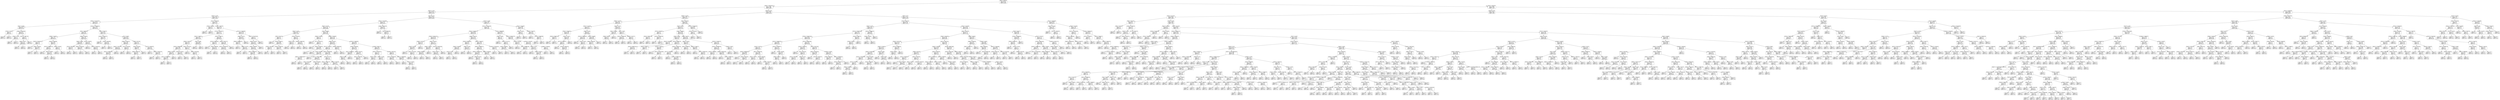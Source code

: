 digraph Tree {
node [shape=box] ;
0 [label="X[85] <= 2538.787\nmse = 96.576\nsamples = 1212\nvalue = 69.666"] ;
1 [label="X[482] <= 53543.023\nmse = 72.665\nsamples = 464\nvalue = 63.806"] ;
0 -> 1 [labeldistance=2.5, labelangle=45, headlabel="True"] ;
2 [label="X[597] <= 2.591\nmse = 54.072\nsamples = 232\nvalue = 67.078"] ;
1 -> 2 ;
3 [label="X[403] <= 2.535\nmse = 38.332\nsamples = 104\nvalue = 70.933"] ;
2 -> 3 ;
4 [label="X[528] <= 1011542.031\nmse = 28.102\nsamples = 56\nvalue = 68.071"] ;
3 -> 4 ;
5 [label="X[24] <= 10.384\nmse = 33.358\nsamples = 9\nvalue = 61.556"] ;
4 -> 5 ;
6 [label="X[103] <= 10.583\nmse = 2.0\nsamples = 3\nvalue = 54.0"] ;
5 -> 6 ;
7 [label="mse = 0.0\nsamples = 1\nvalue = 52.0"] ;
6 -> 7 ;
8 [label="mse = 0.0\nsamples = 2\nvalue = 55.0"] ;
6 -> 8 ;
9 [label="X[368] <= 921594.469\nmse = 6.222\nsamples = 6\nvalue = 65.333"] ;
5 -> 9 ;
10 [label="X[204] <= 2.745\nmse = 1.0\nsamples = 2\nvalue = 62.0"] ;
9 -> 10 ;
11 [label="mse = 0.0\nsamples = 1\nvalue = 61.0"] ;
10 -> 11 ;
12 [label="mse = 0.0\nsamples = 1\nvalue = 63.0"] ;
10 -> 12 ;
13 [label="X[611] <= 10901.165\nmse = 0.5\nsamples = 4\nvalue = 67.0"] ;
9 -> 13 ;
14 [label="X[403] <= 2.527\nmse = 0.222\nsamples = 3\nvalue = 66.667"] ;
13 -> 14 ;
15 [label="mse = 0.0\nsamples = 2\nvalue = 67.0"] ;
14 -> 15 ;
16 [label="mse = 0.0\nsamples = 1\nvalue = 66.0"] ;
14 -> 16 ;
17 [label="mse = 0.0\nsamples = 1\nvalue = 68.0"] ;
13 -> 17 ;
18 [label="X[410] <= 1013809.344\nmse = 17.409\nsamples = 47\nvalue = 69.319"] ;
4 -> 18 ;
19 [label="X[67] <= 5889.036\nmse = 9.915\nsamples = 24\nvalue = 66.792"] ;
18 -> 19 ;
20 [label="X[390] <= 104.852\nmse = 7.785\nsamples = 11\nvalue = 69.182"] ;
19 -> 20 ;
21 [label="X[553] <= 910332.562\nmse = 1.36\nsamples = 5\nvalue = 71.8"] ;
20 -> 21 ;
22 [label="mse = 0.0\nsamples = 1\nvalue = 74.0"] ;
21 -> 22 ;
23 [label="X[394] <= 104.554\nmse = 0.188\nsamples = 4\nvalue = 71.25"] ;
21 -> 23 ;
24 [label="mse = 0.0\nsamples = 3\nvalue = 71.0"] ;
23 -> 24 ;
25 [label="mse = 0.0\nsamples = 1\nvalue = 72.0"] ;
23 -> 25 ;
26 [label="X[529] <= 1046.068\nmse = 2.667\nsamples = 6\nvalue = 67.0"] ;
20 -> 26 ;
27 [label="X[725] <= 949842.156\nmse = 0.5\nsamples = 4\nvalue = 68.0"] ;
26 -> 27 ;
28 [label="mse = 0.0\nsamples = 1\nvalue = 69.0"] ;
27 -> 28 ;
29 [label="X[615] <= -86.867\nmse = 0.222\nsamples = 3\nvalue = 67.667"] ;
27 -> 29 ;
30 [label="mse = 0.0\nsamples = 1\nvalue = 67.0"] ;
29 -> 30 ;
31 [label="mse = 0.0\nsamples = 2\nvalue = 68.0"] ;
29 -> 31 ;
32 [label="X[248] <= 104.293\nmse = 1.0\nsamples = 2\nvalue = 65.0"] ;
26 -> 32 ;
33 [label="mse = 0.0\nsamples = 1\nvalue = 64.0"] ;
32 -> 33 ;
34 [label="mse = 0.0\nsamples = 1\nvalue = 66.0"] ;
32 -> 34 ;
35 [label="X[648] <= 2104.08\nmse = 2.793\nsamples = 13\nvalue = 64.769"] ;
19 -> 35 ;
36 [label="X[403] <= 2.344\nmse = 0.889\nsamples = 6\nvalue = 66.333"] ;
35 -> 36 ;
37 [label="X[114] <= 9167.658\nmse = 0.25\nsamples = 2\nvalue = 67.5"] ;
36 -> 37 ;
38 [label="mse = 0.0\nsamples = 1\nvalue = 68.0"] ;
37 -> 38 ;
39 [label="mse = 0.0\nsamples = 1\nvalue = 67.0"] ;
37 -> 39 ;
40 [label="X[658] <= 10718.546\nmse = 0.188\nsamples = 4\nvalue = 65.75"] ;
36 -> 40 ;
41 [label="mse = 0.0\nsamples = 3\nvalue = 66.0"] ;
40 -> 41 ;
42 [label="mse = 0.0\nsamples = 1\nvalue = 65.0"] ;
40 -> 42 ;
43 [label="X[111] <= 105.878\nmse = 0.531\nsamples = 7\nvalue = 63.429"] ;
35 -> 43 ;
44 [label="mse = 0.0\nsamples = 5\nvalue = 63.0"] ;
43 -> 44 ;
45 [label="X[325] <= 101301.031\nmse = 0.25\nsamples = 2\nvalue = 64.5"] ;
43 -> 45 ;
46 [label="mse = 0.0\nsamples = 1\nvalue = 64.0"] ;
45 -> 46 ;
47 [label="mse = 0.0\nsamples = 1\nvalue = 65.0"] ;
45 -> 47 ;
48 [label="X[35] <= 4238.174\nmse = 11.607\nsamples = 23\nvalue = 71.957"] ;
18 -> 48 ;
49 [label="X[226] <= 100143.273\nmse = 1.188\nsamples = 4\nvalue = 77.25"] ;
48 -> 49 ;
50 [label="mse = 0.0\nsamples = 1\nvalue = 79.0"] ;
49 -> 50 ;
51 [label="X[28] <= 10610.006\nmse = 0.222\nsamples = 3\nvalue = 76.667"] ;
49 -> 51 ;
52 [label="mse = 0.0\nsamples = 2\nvalue = 77.0"] ;
51 -> 52 ;
53 [label="mse = 0.0\nsamples = 1\nvalue = 76.0"] ;
51 -> 53 ;
54 [label="X[71] <= 978.8\nmse = 6.659\nsamples = 19\nvalue = 70.842"] ;
48 -> 54 ;
55 [label="X[596] <= 1055.313\nmse = 1.438\nsamples = 8\nvalue = 68.25"] ;
54 -> 55 ;
56 [label="X[402] <= 10722.792\nmse = 0.472\nsamples = 6\nvalue = 68.833"] ;
55 -> 56 ;
57 [label="X[221] <= 109258.141\nmse = 0.188\nsamples = 4\nvalue = 69.25"] ;
56 -> 57 ;
58 [label="mse = 0.0\nsamples = 3\nvalue = 69.0"] ;
57 -> 58 ;
59 [label="mse = 0.0\nsamples = 1\nvalue = 70.0"] ;
57 -> 59 ;
60 [label="mse = 0.0\nsamples = 2\nvalue = 68.0"] ;
56 -> 60 ;
61 [label="X[127] <= 2318.08\nmse = 0.25\nsamples = 2\nvalue = 66.5"] ;
55 -> 61 ;
62 [label="mse = 0.0\nsamples = 1\nvalue = 67.0"] ;
61 -> 62 ;
63 [label="mse = 0.0\nsamples = 1\nvalue = 66.0"] ;
61 -> 63 ;
64 [label="X[98] <= 977.159\nmse = 2.017\nsamples = 11\nvalue = 72.727"] ;
54 -> 64 ;
65 [label="X[614] <= 82.446\nmse = 0.64\nsamples = 5\nvalue = 71.4"] ;
64 -> 65 ;
66 [label="X[663] <= 8397.524\nmse = 0.25\nsamples = 2\nvalue = 70.5"] ;
65 -> 66 ;
67 [label="mse = 0.0\nsamples = 1\nvalue = 70.0"] ;
66 -> 67 ;
68 [label="mse = 0.0\nsamples = 1\nvalue = 71.0"] ;
66 -> 68 ;
69 [label="mse = 0.0\nsamples = 3\nvalue = 72.0"] ;
65 -> 69 ;
70 [label="X[177] <= 9020.079\nmse = 0.472\nsamples = 6\nvalue = 73.833"] ;
64 -> 70 ;
71 [label="mse = 0.0\nsamples = 2\nvalue = 73.0"] ;
70 -> 71 ;
72 [label="X[532] <= 107971.875\nmse = 0.188\nsamples = 4\nvalue = 74.25"] ;
70 -> 72 ;
73 [label="mse = 0.0\nsamples = 3\nvalue = 74.0"] ;
72 -> 73 ;
74 [label="mse = 0.0\nsamples = 1\nvalue = 75.0"] ;
72 -> 74 ;
75 [label="X[127] <= 2064.509\nmse = 29.572\nsamples = 48\nvalue = 74.271"] ;
3 -> 75 ;
76 [label="X[202] <= 103.069\nmse = 25.0\nsamples = 2\nvalue = 92.0"] ;
75 -> 76 ;
77 [label="mse = 0.0\nsamples = 1\nvalue = 87.0"] ;
76 -> 77 ;
78 [label="mse = 0.0\nsamples = 1\nvalue = 97.0"] ;
76 -> 78 ;
79 [label="X[704] <= 1069.753\nmse = 15.511\nsamples = 46\nvalue = 73.5"] ;
75 -> 79 ;
80 [label="X[773] <= 1041234.75\nmse = 10.757\nsamples = 32\nvalue = 72.156"] ;
79 -> 80 ;
81 [label="X[411] <= 3492.81\nmse = 5.637\nsamples = 23\nvalue = 73.565"] ;
80 -> 81 ;
82 [label="X[630] <= 105.813\nmse = 3.26\nsamples = 20\nvalue = 74.2"] ;
81 -> 82 ;
83 [label="X[278] <= 985420.625\nmse = 1.408\nsamples = 13\nvalue = 73.231"] ;
82 -> 83 ;
84 [label="X[695] <= 105.731\nmse = 0.49\nsamples = 7\nvalue = 72.286"] ;
83 -> 84 ;
85 [label="X[317] <= 374540.781\nmse = 0.188\nsamples = 4\nvalue = 71.75"] ;
84 -> 85 ;
86 [label="mse = 0.0\nsamples = 1\nvalue = 71.0"] ;
85 -> 86 ;
87 [label="mse = 0.0\nsamples = 3\nvalue = 72.0"] ;
85 -> 87 ;
88 [label="mse = 0.0\nsamples = 3\nvalue = 73.0"] ;
84 -> 88 ;
89 [label="X[574] <= 103.331\nmse = 0.222\nsamples = 6\nvalue = 74.333"] ;
83 -> 89 ;
90 [label="mse = 0.0\nsamples = 2\nvalue = 75.0"] ;
89 -> 90 ;
91 [label="mse = 0.0\nsamples = 4\nvalue = 74.0"] ;
89 -> 91 ;
92 [label="X[267] <= 9773.373\nmse = 1.714\nsamples = 7\nvalue = 76.0"] ;
82 -> 92 ;
93 [label="mse = 0.0\nsamples = 2\nvalue = 78.0"] ;
92 -> 93 ;
94 [label="X[657] <= 9375.399\nmse = 0.16\nsamples = 5\nvalue = 75.2"] ;
92 -> 94 ;
95 [label="mse = 0.0\nsamples = 1\nvalue = 76.0"] ;
94 -> 95 ;
96 [label="mse = 0.0\nsamples = 4\nvalue = 75.0"] ;
94 -> 96 ;
97 [label="X[42] <= 2.286\nmse = 0.889\nsamples = 3\nvalue = 69.333"] ;
81 -> 97 ;
98 [label="mse = 0.0\nsamples = 1\nvalue = 68.0"] ;
97 -> 98 ;
99 [label="mse = 0.0\nsamples = 2\nvalue = 70.0"] ;
97 -> 99 ;
100 [label="X[677] <= 1058.112\nmse = 5.802\nsamples = 9\nvalue = 68.556"] ;
80 -> 100 ;
101 [label="X[714] <= 96815.562\nmse = 1.84\nsamples = 5\nvalue = 70.4"] ;
100 -> 101 ;
102 [label="mse = 0.0\nsamples = 2\nvalue = 72.0"] ;
101 -> 102 ;
103 [label="X[760] <= 889.058\nmse = 0.222\nsamples = 3\nvalue = 69.333"] ;
101 -> 103 ;
104 [label="mse = 0.0\nsamples = 1\nvalue = 70.0"] ;
103 -> 104 ;
105 [label="mse = 0.0\nsamples = 2\nvalue = 69.0"] ;
103 -> 105 ;
106 [label="X[95] <= 10327.713\nmse = 1.188\nsamples = 4\nvalue = 66.25"] ;
100 -> 106 ;
107 [label="X[761] <= 220138.359\nmse = 0.222\nsamples = 3\nvalue = 65.667"] ;
106 -> 107 ;
108 [label="mse = 0.0\nsamples = 2\nvalue = 66.0"] ;
107 -> 108 ;
109 [label="mse = 0.0\nsamples = 1\nvalue = 65.0"] ;
107 -> 109 ;
110 [label="mse = 0.0\nsamples = 1\nvalue = 68.0"] ;
106 -> 110 ;
111 [label="X[217] <= 10583.894\nmse = 12.816\nsamples = 14\nvalue = 76.571"] ;
79 -> 111 ;
112 [label="X[654] <= 10.112\nmse = 4.222\nsamples = 6\nvalue = 73.333"] ;
111 -> 112 ;
113 [label="X[664] <= 939499.031\nmse = 0.56\nsamples = 5\nvalue = 74.2"] ;
112 -> 113 ;
114 [label="mse = 0.0\nsamples = 2\nvalue = 75.0"] ;
113 -> 114 ;
115 [label="X[380] <= 10.779\nmse = 0.222\nsamples = 3\nvalue = 73.667"] ;
113 -> 115 ;
116 [label="mse = 0.0\nsamples = 2\nvalue = 74.0"] ;
115 -> 116 ;
117 [label="mse = 0.0\nsamples = 1\nvalue = 73.0"] ;
115 -> 117 ;
118 [label="mse = 0.0\nsamples = 1\nvalue = 69.0"] ;
112 -> 118 ;
119 [label="X[56] <= 1011205.438\nmse = 5.5\nsamples = 8\nvalue = 79.0"] ;
111 -> 119 ;
120 [label="X[108] <= 121.64\nmse = 2.204\nsamples = 7\nvalue = 78.286"] ;
119 -> 120 ;
121 [label="X[268] <= 1066.697\nmse = 0.472\nsamples = 6\nvalue = 78.833"] ;
120 -> 121 ;
122 [label="X[34] <= 139494.797\nmse = 0.188\nsamples = 4\nvalue = 79.25"] ;
121 -> 122 ;
123 [label="mse = 0.0\nsamples = 3\nvalue = 79.0"] ;
122 -> 123 ;
124 [label="mse = 0.0\nsamples = 1\nvalue = 80.0"] ;
122 -> 124 ;
125 [label="mse = 0.0\nsamples = 2\nvalue = 78.0"] ;
121 -> 125 ;
126 [label="mse = 0.0\nsamples = 1\nvalue = 75.0"] ;
120 -> 126 ;
127 [label="mse = 0.0\nsamples = 1\nvalue = 84.0"] ;
119 -> 127 ;
128 [label="X[52] <= 2.312\nmse = 44.974\nsamples = 128\nvalue = 63.945"] ;
2 -> 128 ;
129 [label="X[354] <= 11873.983\nmse = 31.915\nsamples = 71\nvalue = 66.169"] ;
128 -> 129 ;
130 [label="X[642] <= 91.394\nmse = 23.272\nsamples = 68\nvalue = 66.809"] ;
129 -> 130 ;
131 [label="X[644] <= 2.365\nmse = 18.402\nsamples = 13\nvalue = 71.538"] ;
130 -> 131 ;
132 [label="X[97] <= 916.155\nmse = 4.75\nsamples = 8\nvalue = 74.5"] ;
131 -> 132 ;
133 [label="mse = 0.0\nsamples = 2\nvalue = 78.0"] ;
132 -> 133 ;
134 [label="X[128] <= 1024.101\nmse = 0.889\nsamples = 6\nvalue = 73.333"] ;
132 -> 134 ;
135 [label="X[795] <= 1051.085\nmse = 0.25\nsamples = 2\nvalue = 74.5"] ;
134 -> 135 ;
136 [label="mse = 0.0\nsamples = 1\nvalue = 74.0"] ;
135 -> 136 ;
137 [label="mse = 0.0\nsamples = 1\nvalue = 75.0"] ;
135 -> 137 ;
138 [label="X[746] <= 10519.782\nmse = 0.188\nsamples = 4\nvalue = 72.75"] ;
134 -> 138 ;
139 [label="mse = 0.0\nsamples = 3\nvalue = 73.0"] ;
138 -> 139 ;
140 [label="mse = 0.0\nsamples = 1\nvalue = 72.0"] ;
138 -> 140 ;
141 [label="X[764] <= 5732.582\nmse = 3.76\nsamples = 5\nvalue = 66.8"] ;
131 -> 141 ;
142 [label="X[102] <= 2.59\nmse = 0.25\nsamples = 2\nvalue = 64.5"] ;
141 -> 142 ;
143 [label="mse = 0.0\nsamples = 1\nvalue = 65.0"] ;
142 -> 143 ;
144 [label="mse = 0.0\nsamples = 1\nvalue = 64.0"] ;
142 -> 144 ;
145 [label="X[494] <= 103651.645\nmse = 0.222\nsamples = 3\nvalue = 68.333"] ;
141 -> 145 ;
146 [label="mse = 0.0\nsamples = 1\nvalue = 69.0"] ;
145 -> 146 ;
147 [label="mse = 0.0\nsamples = 2\nvalue = 68.0"] ;
145 -> 147 ;
148 [label="X[235] <= 89.083\nmse = 17.886\nsamples = 55\nvalue = 65.691"] ;
130 -> 148 ;
149 [label="X[636] <= 103.208\nmse = 17.6\nsamples = 5\nvalue = 59.0"] ;
148 -> 149 ;
150 [label="mse = 0.0\nsamples = 1\nvalue = 67.0"] ;
149 -> 150 ;
151 [label="X[77] <= 10110.272\nmse = 2.0\nsamples = 4\nvalue = 57.0"] ;
149 -> 151 ;
152 [label="mse = 0.0\nsamples = 1\nvalue = 59.0"] ;
151 -> 152 ;
153 [label="X[632] <= 1043.238\nmse = 0.889\nsamples = 3\nvalue = 56.333"] ;
151 -> 153 ;
154 [label="mse = 0.0\nsamples = 2\nvalue = 57.0"] ;
153 -> 154 ;
155 [label="mse = 0.0\nsamples = 1\nvalue = 55.0"] ;
153 -> 155 ;
156 [label="X[289] <= 3739.805\nmse = 12.99\nsamples = 50\nvalue = 66.36"] ;
148 -> 156 ;
157 [label="X[380] <= 10.781\nmse = 9.929\nsamples = 27\nvalue = 68.185"] ;
156 -> 157 ;
158 [label="X[112] <= 1042.425\nmse = 5.6\nsamples = 25\nvalue = 68.8"] ;
157 -> 158 ;
159 [label="X[154] <= 95.086\nmse = 2.806\nsamples = 6\nvalue = 71.833"] ;
158 -> 159 ;
160 [label="X[622] <= 1083992.062\nmse = 0.25\nsamples = 2\nvalue = 69.5"] ;
159 -> 160 ;
161 [label="mse = 0.0\nsamples = 1\nvalue = 69.0"] ;
160 -> 161 ;
162 [label="mse = 0.0\nsamples = 1\nvalue = 70.0"] ;
160 -> 162 ;
163 [label="mse = 0.0\nsamples = 4\nvalue = 73.0"] ;
159 -> 163 ;
164 [label="X[494] <= 103320.883\nmse = 2.659\nsamples = 19\nvalue = 67.842"] ;
158 -> 164 ;
165 [label="X[307] <= 1095212.938\nmse = 1.358\nsamples = 9\nvalue = 66.556"] ;
164 -> 165 ;
166 [label="X[22] <= 2527.562\nmse = 0.122\nsamples = 7\nvalue = 67.143"] ;
165 -> 166 ;
167 [label="mse = 0.0\nsamples = 6\nvalue = 67.0"] ;
166 -> 167 ;
168 [label="mse = 0.0\nsamples = 1\nvalue = 68.0"] ;
166 -> 168 ;
169 [label="X[601] <= 108.488\nmse = 0.25\nsamples = 2\nvalue = 64.5"] ;
165 -> 169 ;
170 [label="mse = 0.0\nsamples = 1\nvalue = 64.0"] ;
169 -> 170 ;
171 [label="mse = 0.0\nsamples = 1\nvalue = 65.0"] ;
169 -> 171 ;
172 [label="X[152] <= 10.778\nmse = 1.0\nsamples = 10\nvalue = 69.0"] ;
164 -> 172 ;
173 [label="X[641] <= 10438.178\nmse = 0.245\nsamples = 7\nvalue = 68.429"] ;
172 -> 173 ;
174 [label="mse = 0.0\nsamples = 4\nvalue = 68.0"] ;
173 -> 174 ;
175 [label="mse = 0.0\nsamples = 3\nvalue = 69.0"] ;
173 -> 175 ;
176 [label="X[529] <= 1043.298\nmse = 0.222\nsamples = 3\nvalue = 70.333"] ;
172 -> 176 ;
177 [label="mse = 0.0\nsamples = 1\nvalue = 71.0"] ;
176 -> 177 ;
178 [label="mse = 0.0\nsamples = 2\nvalue = 70.0"] ;
176 -> 178 ;
179 [label="X[188] <= 903334.062\nmse = 0.25\nsamples = 2\nvalue = 60.5"] ;
157 -> 179 ;
180 [label="mse = 0.0\nsamples = 1\nvalue = 61.0"] ;
179 -> 180 ;
181 [label="mse = 0.0\nsamples = 1\nvalue = 60.0"] ;
179 -> 181 ;
182 [label="X[791] <= 11598.509\nmse = 8.083\nsamples = 23\nvalue = 64.217"] ;
156 -> 182 ;
183 [label="X[538] <= 9749.948\nmse = 2.446\nsamples = 11\nvalue = 62.091"] ;
182 -> 183 ;
184 [label="X[47] <= 69788.383\nmse = 0.688\nsamples = 4\nvalue = 63.75"] ;
183 -> 184 ;
185 [label="X[304] <= 9.949\nmse = 0.25\nsamples = 2\nvalue = 64.5"] ;
184 -> 185 ;
186 [label="mse = 0.0\nsamples = 1\nvalue = 65.0"] ;
185 -> 186 ;
187 [label="mse = 0.0\nsamples = 1\nvalue = 64.0"] ;
185 -> 187 ;
188 [label="mse = 0.0\nsamples = 2\nvalue = 63.0"] ;
184 -> 188 ;
189 [label="X[633] <= 104.776\nmse = 0.98\nsamples = 7\nvalue = 61.143"] ;
183 -> 189 ;
190 [label="X[541] <= 10491.665\nmse = 0.25\nsamples = 6\nvalue = 61.5"] ;
189 -> 190 ;
191 [label="mse = 0.0\nsamples = 3\nvalue = 62.0"] ;
190 -> 191 ;
192 [label="mse = 0.0\nsamples = 3\nvalue = 61.0"] ;
190 -> 192 ;
193 [label="mse = 0.0\nsamples = 1\nvalue = 59.0"] ;
189 -> 193 ;
194 [label="X[538] <= 9923.114\nmse = 5.306\nsamples = 12\nvalue = 66.167"] ;
182 -> 194 ;
195 [label="X[307] <= 1027561.25\nmse = 1.25\nsamples = 4\nvalue = 63.5"] ;
194 -> 195 ;
196 [label="X[789] <= 1.953\nmse = 0.25\nsamples = 2\nvalue = 64.5"] ;
195 -> 196 ;
197 [label="mse = 0.0\nsamples = 1\nvalue = 64.0"] ;
196 -> 197 ;
198 [label="mse = 0.0\nsamples = 1\nvalue = 65.0"] ;
196 -> 198 ;
199 [label="X[687] <= 2.286\nmse = 0.25\nsamples = 2\nvalue = 62.5"] ;
195 -> 199 ;
200 [label="mse = 0.0\nsamples = 1\nvalue = 63.0"] ;
199 -> 200 ;
201 [label="mse = 0.0\nsamples = 1\nvalue = 62.0"] ;
199 -> 201 ;
202 [label="X[780] <= 6637.535\nmse = 2.0\nsamples = 8\nvalue = 67.5"] ;
194 -> 202 ;
203 [label="X[472] <= 102308.254\nmse = 0.64\nsamples = 5\nvalue = 66.6"] ;
202 -> 203 ;
204 [label="mse = 0.0\nsamples = 1\nvalue = 65.0"] ;
203 -> 204 ;
205 [label="mse = 0.0\nsamples = 4\nvalue = 67.0"] ;
203 -> 205 ;
206 [label="X[221] <= 103664.969\nmse = 0.667\nsamples = 3\nvalue = 69.0"] ;
202 -> 206 ;
207 [label="mse = 0.0\nsamples = 1\nvalue = 68.0"] ;
206 -> 207 ;
208 [label="X[511] <= 96.46\nmse = 0.25\nsamples = 2\nvalue = 69.5"] ;
206 -> 208 ;
209 [label="mse = 0.0\nsamples = 1\nvalue = 69.0"] ;
208 -> 209 ;
210 [label="mse = 0.0\nsamples = 1\nvalue = 70.0"] ;
208 -> 210 ;
211 [label="X[389] <= 96252.539\nmse = 8.222\nsamples = 3\nvalue = 51.667"] ;
129 -> 211 ;
212 [label="mse = 0.0\nsamples = 1\nvalue = 48.0"] ;
211 -> 212 ;
213 [label="X[8] <= 985386.188\nmse = 2.25\nsamples = 2\nvalue = 53.5"] ;
211 -> 213 ;
214 [label="mse = 0.0\nsamples = 1\nvalue = 55.0"] ;
213 -> 214 ;
215 [label="mse = 0.0\nsamples = 1\nvalue = 52.0"] ;
213 -> 215 ;
216 [label="X[155] <= 2.408\nmse = 47.408\nsamples = 57\nvalue = 61.175"] ;
128 -> 216 ;
217 [label="X[571] <= 105135.566\nmse = 37.902\nsamples = 51\nvalue = 59.98"] ;
216 -> 217 ;
218 [label="X[426] <= 1050165.5\nmse = 30.999\nsamples = 33\nvalue = 62.303"] ;
217 -> 218 ;
219 [label="X[343] <= 529123.125\nmse = 26.168\nsamples = 14\nvalue = 58.214"] ;
218 -> 219 ;
220 [label="X[189] <= 107.292\nmse = 11.44\nsamples = 5\nvalue = 52.6"] ;
219 -> 220 ;
221 [label="X[165] <= 10.724\nmse = 0.688\nsamples = 4\nvalue = 54.25"] ;
220 -> 221 ;
222 [label="mse = 0.0\nsamples = 2\nvalue = 55.0"] ;
221 -> 222 ;
223 [label="X[507] <= 1713.561\nmse = 0.25\nsamples = 2\nvalue = 53.5"] ;
221 -> 223 ;
224 [label="mse = 0.0\nsamples = 1\nvalue = 54.0"] ;
223 -> 224 ;
225 [label="mse = 0.0\nsamples = 1\nvalue = 53.0"] ;
223 -> 225 ;
226 [label="mse = 0.0\nsamples = 1\nvalue = 46.0"] ;
220 -> 226 ;
227 [label="X[99] <= 102.621\nmse = 7.111\nsamples = 9\nvalue = 61.333"] ;
219 -> 227 ;
228 [label="X[396] <= 105.377\nmse = 3.688\nsamples = 4\nvalue = 63.75"] ;
227 -> 228 ;
229 [label="X[709] <= 958265.5\nmse = 0.222\nsamples = 3\nvalue = 62.667"] ;
228 -> 229 ;
230 [label="mse = 0.0\nsamples = 2\nvalue = 63.0"] ;
229 -> 230 ;
231 [label="mse = 0.0\nsamples = 1\nvalue = 62.0"] ;
229 -> 231 ;
232 [label="mse = 0.0\nsamples = 1\nvalue = 67.0"] ;
228 -> 232 ;
233 [label="X[521] <= 1044235.094\nmse = 1.44\nsamples = 5\nvalue = 59.4"] ;
227 -> 233 ;
234 [label="X[167] <= 1052.7\nmse = 0.222\nsamples = 3\nvalue = 60.333"] ;
233 -> 234 ;
235 [label="mse = 0.0\nsamples = 2\nvalue = 60.0"] ;
234 -> 235 ;
236 [label="mse = 0.0\nsamples = 1\nvalue = 61.0"] ;
234 -> 236 ;
237 [label="mse = 0.0\nsamples = 2\nvalue = 58.0"] ;
233 -> 237 ;
238 [label="X[698] <= 104.178\nmse = 13.163\nsamples = 19\nvalue = 65.316"] ;
218 -> 238 ;
239 [label="X[533] <= 96359.258\nmse = 4.25\nsamples = 6\nvalue = 61.5"] ;
238 -> 239 ;
240 [label="X[594] <= 146.388\nmse = 1.556\nsamples = 3\nvalue = 59.667"] ;
239 -> 240 ;
241 [label="X[173] <= 2.551\nmse = 0.25\nsamples = 2\nvalue = 60.5"] ;
240 -> 241 ;
242 [label="mse = 0.0\nsamples = 1\nvalue = 61.0"] ;
241 -> 242 ;
243 [label="mse = 0.0\nsamples = 1\nvalue = 60.0"] ;
241 -> 243 ;
244 [label="mse = 0.0\nsamples = 1\nvalue = 58.0"] ;
240 -> 244 ;
245 [label="X[665] <= 2.546\nmse = 0.222\nsamples = 3\nvalue = 63.333"] ;
239 -> 245 ;
246 [label="mse = 0.0\nsamples = 2\nvalue = 63.0"] ;
245 -> 246 ;
247 [label="mse = 0.0\nsamples = 1\nvalue = 64.0"] ;
245 -> 247 ;
248 [label="X[457] <= 2298.207\nmse = 7.456\nsamples = 13\nvalue = 67.077"] ;
238 -> 248 ;
249 [label="X[667] <= 1068544.75\nmse = 1.355\nsamples = 11\nvalue = 66.091"] ;
248 -> 249 ;
250 [label="X[626] <= 1034792.219\nmse = 0.408\nsamples = 7\nvalue = 66.857"] ;
249 -> 250 ;
251 [label="mse = 0.0\nsamples = 2\nvalue = 66.0"] ;
250 -> 251 ;
252 [label="X[484] <= 10.741\nmse = 0.16\nsamples = 5\nvalue = 67.2"] ;
250 -> 252 ;
253 [label="mse = 0.0\nsamples = 4\nvalue = 67.0"] ;
252 -> 253 ;
254 [label="mse = 0.0\nsamples = 1\nvalue = 68.0"] ;
252 -> 254 ;
255 [label="X[689] <= 3228.548\nmse = 0.188\nsamples = 4\nvalue = 64.75"] ;
249 -> 255 ;
256 [label="mse = 0.0\nsamples = 3\nvalue = 65.0"] ;
255 -> 256 ;
257 [label="mse = 0.0\nsamples = 1\nvalue = 64.0"] ;
255 -> 257 ;
258 [label="X[748] <= 1074163.812\nmse = 6.25\nsamples = 2\nvalue = 72.5"] ;
248 -> 258 ;
259 [label="mse = 0.0\nsamples = 1\nvalue = 75.0"] ;
258 -> 259 ;
260 [label="mse = 0.0\nsamples = 1\nvalue = 70.0"] ;
258 -> 260 ;
261 [label="X[51] <= 89869.898\nmse = 22.534\nsamples = 18\nvalue = 55.722"] ;
217 -> 261 ;
262 [label="X[360] <= 2.493\nmse = 7.36\nsamples = 5\nvalue = 49.8"] ;
261 -> 262 ;
263 [label="mse = 0.0\nsamples = 1\nvalue = 45.0"] ;
262 -> 263 ;
264 [label="X[561] <= 1111.315\nmse = 2.0\nsamples = 4\nvalue = 51.0"] ;
262 -> 264 ;
265 [label="X[324] <= 108.598\nmse = 0.889\nsamples = 3\nvalue = 50.333"] ;
264 -> 265 ;
266 [label="mse = 0.0\nsamples = 2\nvalue = 51.0"] ;
265 -> 266 ;
267 [label="mse = 0.0\nsamples = 1\nvalue = 49.0"] ;
265 -> 267 ;
268 [label="mse = 0.0\nsamples = 1\nvalue = 53.0"] ;
264 -> 268 ;
269 [label="X[441] <= 987532.781\nmse = 9.692\nsamples = 13\nvalue = 58.0"] ;
261 -> 269 ;
270 [label="X[718] <= 107.698\nmse = 3.04\nsamples = 5\nvalue = 61.4"] ;
269 -> 270 ;
271 [label="mse = 0.0\nsamples = 3\nvalue = 60.0"] ;
270 -> 271 ;
272 [label="X[21] <= 990885.438\nmse = 0.25\nsamples = 2\nvalue = 63.5"] ;
270 -> 272 ;
273 [label="mse = 0.0\nsamples = 1\nvalue = 63.0"] ;
272 -> 273 ;
274 [label="mse = 0.0\nsamples = 1\nvalue = 64.0"] ;
272 -> 274 ;
275 [label="X[314] <= 1121.635\nmse = 2.109\nsamples = 8\nvalue = 55.875"] ;
269 -> 275 ;
276 [label="X[792] <= 2.679\nmse = 0.472\nsamples = 6\nvalue = 55.167"] ;
275 -> 276 ;
277 [label="mse = 0.0\nsamples = 2\nvalue = 56.0"] ;
276 -> 277 ;
278 [label="X[607] <= 1052.24\nmse = 0.188\nsamples = 4\nvalue = 54.75"] ;
276 -> 278 ;
279 [label="mse = 0.0\nsamples = 1\nvalue = 54.0"] ;
278 -> 279 ;
280 [label="mse = 0.0\nsamples = 3\nvalue = 55.0"] ;
278 -> 280 ;
281 [label="X[804] <= 1056.682\nmse = 1.0\nsamples = 2\nvalue = 58.0"] ;
275 -> 281 ;
282 [label="mse = 0.0\nsamples = 1\nvalue = 57.0"] ;
281 -> 282 ;
283 [label="mse = 0.0\nsamples = 1\nvalue = 59.0"] ;
281 -> 283 ;
284 [label="X[457] <= 1504.687\nmse = 12.889\nsamples = 6\nvalue = 71.333"] ;
216 -> 284 ;
285 [label="X[582] <= 10.001\nmse = 2.0\nsamples = 3\nvalue = 68.0"] ;
284 -> 285 ;
286 [label="mse = 0.0\nsamples = 2\nvalue = 67.0"] ;
285 -> 286 ;
287 [label="mse = 0.0\nsamples = 1\nvalue = 70.0"] ;
285 -> 287 ;
288 [label="X[596] <= 1032.374\nmse = 1.556\nsamples = 3\nvalue = 74.667"] ;
284 -> 288 ;
289 [label="mse = 0.0\nsamples = 1\nvalue = 73.0"] ;
288 -> 289 ;
290 [label="X[174] <= 105600.906\nmse = 0.25\nsamples = 2\nvalue = 75.5"] ;
288 -> 290 ;
291 [label="mse = 0.0\nsamples = 1\nvalue = 75.0"] ;
290 -> 291 ;
292 [label="mse = 0.0\nsamples = 1\nvalue = 76.0"] ;
290 -> 292 ;
293 [label="X[800] <= 2.407\nmse = 69.852\nsamples = 232\nvalue = 60.534"] ;
1 -> 293 ;
294 [label="X[568] <= 10.023\nmse = 41.806\nsamples = 74\nvalue = 64.392"] ;
293 -> 294 ;
295 [label="X[398] <= 107.541\nmse = 38.87\nsamples = 26\nvalue = 60.231"] ;
294 -> 295 ;
296 [label="X[271] <= 104.269\nmse = 23.522\nsamples = 17\nvalue = 63.353"] ;
295 -> 296 ;
297 [label="X[201] <= 1038.055\nmse = 11.938\nsamples = 8\nvalue = 67.25"] ;
296 -> 297 ;
298 [label="X[624] <= 909831.031\nmse = 6.25\nsamples = 2\nvalue = 72.5"] ;
297 -> 298 ;
299 [label="mse = 0.0\nsamples = 1\nvalue = 70.0"] ;
298 -> 299 ;
300 [label="mse = 0.0\nsamples = 1\nvalue = 75.0"] ;
298 -> 300 ;
301 [label="X[782] <= 11.012\nmse = 1.583\nsamples = 6\nvalue = 65.5"] ;
297 -> 301 ;
302 [label="X[171] <= 10538.057\nmse = 0.4\nsamples = 5\nvalue = 65.0"] ;
301 -> 302 ;
303 [label="mse = 0.0\nsamples = 1\nvalue = 64.0"] ;
302 -> 303 ;
304 [label="X[744] <= 10296.729\nmse = 0.188\nsamples = 4\nvalue = 65.25"] ;
302 -> 304 ;
305 [label="mse = 0.0\nsamples = 1\nvalue = 66.0"] ;
304 -> 305 ;
306 [label="mse = 0.0\nsamples = 3\nvalue = 65.0"] ;
304 -> 306 ;
307 [label="mse = 0.0\nsamples = 1\nvalue = 68.0"] ;
301 -> 307 ;
308 [label="X[466] <= 2.426\nmse = 8.321\nsamples = 9\nvalue = 59.889"] ;
296 -> 308 ;
309 [label="X[312] <= 100423.402\nmse = 1.556\nsamples = 6\nvalue = 61.667"] ;
308 -> 309 ;
310 [label="mse = 0.0\nsamples = 2\nvalue = 60.0"] ;
309 -> 310 ;
311 [label="X[142] <= 2.821\nmse = 0.25\nsamples = 4\nvalue = 62.5"] ;
309 -> 311 ;
312 [label="mse = 0.0\nsamples = 2\nvalue = 63.0"] ;
311 -> 312 ;
313 [label="mse = 0.0\nsamples = 2\nvalue = 62.0"] ;
311 -> 313 ;
314 [label="X[150] <= 103.869\nmse = 2.889\nsamples = 3\nvalue = 56.333"] ;
308 -> 314 ;
315 [label="X[694] <= 9014.824\nmse = 0.25\nsamples = 2\nvalue = 57.5"] ;
314 -> 315 ;
316 [label="mse = 0.0\nsamples = 1\nvalue = 57.0"] ;
315 -> 316 ;
317 [label="mse = 0.0\nsamples = 1\nvalue = 58.0"] ;
315 -> 317 ;
318 [label="mse = 0.0\nsamples = 1\nvalue = 54.0"] ;
314 -> 318 ;
319 [label="X[204] <= 2.771\nmse = 14.667\nsamples = 9\nvalue = 54.333"] ;
295 -> 319 ;
320 [label="X[53] <= 105.836\nmse = 5.188\nsamples = 4\nvalue = 50.75"] ;
319 -> 320 ;
321 [label="X[633] <= 95.554\nmse = 0.25\nsamples = 2\nvalue = 48.5"] ;
320 -> 321 ;
322 [label="mse = 0.0\nsamples = 1\nvalue = 48.0"] ;
321 -> 322 ;
323 [label="mse = 0.0\nsamples = 1\nvalue = 49.0"] ;
321 -> 323 ;
324 [label="mse = 0.0\nsamples = 2\nvalue = 53.0"] ;
320 -> 324 ;
325 [label="X[81] <= 2.296\nmse = 3.76\nsamples = 5\nvalue = 57.2"] ;
319 -> 325 ;
326 [label="X[531] <= 104025.406\nmse = 0.222\nsamples = 3\nvalue = 55.667"] ;
325 -> 326 ;
327 [label="mse = 0.0\nsamples = 2\nvalue = 56.0"] ;
326 -> 327 ;
328 [label="mse = 0.0\nsamples = 1\nvalue = 55.0"] ;
326 -> 328 ;
329 [label="X[286] <= 1127.511\nmse = 0.25\nsamples = 2\nvalue = 59.5"] ;
325 -> 329 ;
330 [label="mse = 0.0\nsamples = 1\nvalue = 59.0"] ;
329 -> 330 ;
331 [label="mse = 0.0\nsamples = 1\nvalue = 60.0"] ;
329 -> 331 ;
332 [label="X[85] <= 2375.623\nmse = 28.937\nsamples = 48\nvalue = 66.646"] ;
294 -> 332 ;
333 [label="X[619] <= 1.975\nmse = 19.977\nsamples = 45\nvalue = 67.422"] ;
332 -> 333 ;
334 [label="X[475] <= 961666.5\nmse = 2.5\nsamples = 4\nvalue = 76.0"] ;
333 -> 334 ;
335 [label="X[533] <= 96051.246\nmse = 0.25\nsamples = 2\nvalue = 74.5"] ;
334 -> 335 ;
336 [label="mse = 0.0\nsamples = 1\nvalue = 74.0"] ;
335 -> 336 ;
337 [label="mse = 0.0\nsamples = 1\nvalue = 75.0"] ;
335 -> 337 ;
338 [label="X[195] <= 181825.828\nmse = 0.25\nsamples = 2\nvalue = 77.5"] ;
334 -> 338 ;
339 [label="mse = 0.0\nsamples = 1\nvalue = 77.0"] ;
338 -> 339 ;
340 [label="mse = 0.0\nsamples = 1\nvalue = 78.0"] ;
338 -> 340 ;
341 [label="X[586] <= 58084.6\nmse = 13.804\nsamples = 41\nvalue = 66.585"] ;
333 -> 341 ;
342 [label="X[204] <= 2.624\nmse = 10.706\nsamples = 17\nvalue = 69.0"] ;
341 -> 342 ;
343 [label="X[613] <= 1054.088\nmse = 1.36\nsamples = 5\nvalue = 72.8"] ;
342 -> 343 ;
344 [label="X[475] <= 908273.531\nmse = 0.222\nsamples = 3\nvalue = 73.667"] ;
343 -> 344 ;
345 [label="mse = 0.0\nsamples = 1\nvalue = 73.0"] ;
344 -> 345 ;
346 [label="mse = 0.0\nsamples = 2\nvalue = 74.0"] ;
344 -> 346 ;
347 [label="X[411] <= 3968.27\nmse = 0.25\nsamples = 2\nvalue = 71.5"] ;
343 -> 347 ;
348 [label="mse = 0.0\nsamples = 1\nvalue = 71.0"] ;
347 -> 348 ;
349 [label="mse = 0.0\nsamples = 1\nvalue = 72.0"] ;
347 -> 349 ;
350 [label="X[270] <= 94935.734\nmse = 6.076\nsamples = 12\nvalue = 67.417"] ;
342 -> 350 ;
351 [label="X[779] <= 748.058\nmse = 0.583\nsamples = 6\nvalue = 69.5"] ;
350 -> 351 ;
352 [label="mse = 0.0\nsamples = 4\nvalue = 69.0"] ;
351 -> 352 ;
353 [label="X[287] <= 1071254.938\nmse = 0.25\nsamples = 2\nvalue = 70.5"] ;
351 -> 353 ;
354 [label="mse = 0.0\nsamples = 1\nvalue = 70.0"] ;
353 -> 354 ;
355 [label="mse = 0.0\nsamples = 1\nvalue = 71.0"] ;
353 -> 355 ;
356 [label="X[350] <= 108102.195\nmse = 2.889\nsamples = 6\nvalue = 65.333"] ;
350 -> 356 ;
357 [label="X[171] <= 12082.862\nmse = 0.8\nsamples = 5\nvalue = 66.0"] ;
356 -> 357 ;
358 [label="mse = 0.0\nsamples = 2\nvalue = 65.0"] ;
357 -> 358 ;
359 [label="X[412] <= 1018861.719\nmse = 0.222\nsamples = 3\nvalue = 66.667"] ;
357 -> 359 ;
360 [label="mse = 0.0\nsamples = 2\nvalue = 67.0"] ;
359 -> 360 ;
361 [label="mse = 0.0\nsamples = 1\nvalue = 66.0"] ;
359 -> 361 ;
362 [label="mse = 0.0\nsamples = 1\nvalue = 62.0"] ;
356 -> 362 ;
363 [label="X[398] <= 104.751\nmse = 8.943\nsamples = 24\nvalue = 64.875"] ;
341 -> 363 ;
364 [label="X[681] <= 10.637\nmse = 5.333\nsamples = 6\nvalue = 61.0"] ;
363 -> 364 ;
365 [label="X[657] <= 9986.952\nmse = 2.0\nsamples = 3\nvalue = 63.0"] ;
364 -> 365 ;
366 [label="mse = 0.0\nsamples = 2\nvalue = 62.0"] ;
365 -> 366 ;
367 [label="mse = 0.0\nsamples = 1\nvalue = 65.0"] ;
365 -> 367 ;
368 [label="X[401] <= 1049.571\nmse = 0.667\nsamples = 3\nvalue = 59.0"] ;
364 -> 368 ;
369 [label="mse = 0.0\nsamples = 1\nvalue = 58.0"] ;
368 -> 369 ;
370 [label="X[627] <= 456070.578\nmse = 0.25\nsamples = 2\nvalue = 59.5"] ;
368 -> 370 ;
371 [label="mse = 0.0\nsamples = 1\nvalue = 60.0"] ;
370 -> 371 ;
372 [label="mse = 0.0\nsamples = 1\nvalue = 59.0"] ;
370 -> 372 ;
373 [label="X[576] <= 112949.141\nmse = 3.472\nsamples = 18\nvalue = 66.167"] ;
363 -> 373 ;
374 [label="X[794] <= 1028386.656\nmse = 1.734\nsamples = 16\nvalue = 66.625"] ;
373 -> 374 ;
375 [label="X[752] <= 1039.665\nmse = 0.25\nsamples = 4\nvalue = 68.5"] ;
374 -> 375 ;
376 [label="mse = 0.0\nsamples = 2\nvalue = 68.0"] ;
375 -> 376 ;
377 [label="mse = 0.0\nsamples = 2\nvalue = 69.0"] ;
375 -> 377 ;
378 [label="X[492] <= 992479.438\nmse = 0.667\nsamples = 12\nvalue = 66.0"] ;
374 -> 378 ;
379 [label="mse = 0.0\nsamples = 4\nvalue = 65.0"] ;
378 -> 379 ;
380 [label="X[431] <= 108082.215\nmse = 0.25\nsamples = 8\nvalue = 66.5"] ;
378 -> 380 ;
381 [label="mse = 0.0\nsamples = 4\nvalue = 66.0"] ;
380 -> 381 ;
382 [label="mse = 0.0\nsamples = 4\nvalue = 67.0"] ;
380 -> 382 ;
383 [label="X[647] <= 8.947\nmse = 2.25\nsamples = 2\nvalue = 62.5"] ;
373 -> 383 ;
384 [label="mse = 0.0\nsamples = 1\nvalue = 64.0"] ;
383 -> 384 ;
385 [label="mse = 0.0\nsamples = 1\nvalue = 61.0"] ;
383 -> 385 ;
386 [label="X[237] <= 1073504.562\nmse = 18.667\nsamples = 3\nvalue = 55.0"] ;
332 -> 386 ;
387 [label="X[450] <= 1025.466\nmse = 1.0\nsamples = 2\nvalue = 58.0"] ;
386 -> 387 ;
388 [label="mse = 0.0\nsamples = 1\nvalue = 59.0"] ;
387 -> 388 ;
389 [label="mse = 0.0\nsamples = 1\nvalue = 57.0"] ;
387 -> 389 ;
390 [label="mse = 0.0\nsamples = 1\nvalue = 49.0"] ;
386 -> 390 ;
391 [label="X[68] <= 2.97\nmse = 72.755\nsamples = 158\nvalue = 58.728"] ;
293 -> 391 ;
392 [label="X[170] <= 204.724\nmse = 56.916\nsamples = 144\nvalue = 57.812"] ;
391 -> 392 ;
393 [label="X[464] <= 2.357\nmse = 35.183\nsamples = 45\nvalue = 53.511"] ;
392 -> 393 ;
394 [label="X[414] <= 1090570.938\nmse = 27.68\nsamples = 42\nvalue = 52.714"] ;
393 -> 394 ;
395 [label="X[794] <= 1050372.438\nmse = 18.899\nsamples = 39\nvalue = 51.846"] ;
394 -> 395 ;
396 [label="X[101] <= -381825.531\nmse = 8.969\nsamples = 17\nvalue = 54.824"] ;
395 -> 396 ;
397 [label="X[119] <= 10.231\nmse = 5.521\nsamples = 11\nvalue = 56.455"] ;
396 -> 397 ;
398 [label="X[709] <= 883928.562\nmse = 2.889\nsamples = 3\nvalue = 53.333"] ;
397 -> 398 ;
399 [label="mse = 0.0\nsamples = 1\nvalue = 51.0"] ;
398 -> 399 ;
400 [label="X[534] <= 2464.567\nmse = 0.25\nsamples = 2\nvalue = 54.5"] ;
398 -> 400 ;
401 [label="mse = 0.0\nsamples = 1\nvalue = 54.0"] ;
400 -> 401 ;
402 [label="mse = 0.0\nsamples = 1\nvalue = 55.0"] ;
400 -> 402 ;
403 [label="X[61] <= 102925.258\nmse = 1.484\nsamples = 8\nvalue = 57.625"] ;
397 -> 403 ;
404 [label="X[675] <= 10.772\nmse = 0.25\nsamples = 2\nvalue = 59.5"] ;
403 -> 404 ;
405 [label="mse = 0.0\nsamples = 1\nvalue = 60.0"] ;
404 -> 405 ;
406 [label="mse = 0.0\nsamples = 1\nvalue = 59.0"] ;
404 -> 406 ;
407 [label="X[22] <= 2403.049\nmse = 0.333\nsamples = 6\nvalue = 57.0"] ;
403 -> 407 ;
408 [label="mse = 0.0\nsamples = 1\nvalue = 56.0"] ;
407 -> 408 ;
409 [label="X[746] <= 10252.957\nmse = 0.16\nsamples = 5\nvalue = 57.2"] ;
407 -> 409 ;
410 [label="mse = 0.0\nsamples = 1\nvalue = 58.0"] ;
409 -> 410 ;
411 [label="mse = 0.0\nsamples = 4\nvalue = 57.0"] ;
409 -> 411 ;
412 [label="X[414] <= 1040266.75\nmse = 1.472\nsamples = 6\nvalue = 51.833"] ;
396 -> 412 ;
413 [label="mse = 0.0\nsamples = 1\nvalue = 54.0"] ;
412 -> 413 ;
414 [label="X[720] <= 94.399\nmse = 0.64\nsamples = 5\nvalue = 51.4"] ;
412 -> 414 ;
415 [label="X[635] <= 820.61\nmse = 0.25\nsamples = 2\nvalue = 50.5"] ;
414 -> 415 ;
416 [label="mse = 0.0\nsamples = 1\nvalue = 50.0"] ;
415 -> 416 ;
417 [label="mse = 0.0\nsamples = 1\nvalue = 51.0"] ;
415 -> 417 ;
418 [label="mse = 0.0\nsamples = 3\nvalue = 52.0"] ;
414 -> 418 ;
419 [label="X[721] <= 304614.484\nmse = 14.43\nsamples = 22\nvalue = 49.545"] ;
395 -> 419 ;
420 [label="X[126] <= 12022.524\nmse = 5.633\nsamples = 7\nvalue = 53.286"] ;
419 -> 420 ;
421 [label="mse = 0.0\nsamples = 1\nvalue = 58.0"] ;
420 -> 421 ;
422 [label="X[3] <= 1051.435\nmse = 2.25\nsamples = 6\nvalue = 52.5"] ;
420 -> 422 ;
423 [label="X[213] <= 9379.301\nmse = 0.25\nsamples = 2\nvalue = 50.5"] ;
422 -> 423 ;
424 [label="mse = 0.0\nsamples = 1\nvalue = 51.0"] ;
423 -> 424 ;
425 [label="mse = 0.0\nsamples = 1\nvalue = 50.0"] ;
423 -> 425 ;
426 [label="X[665] <= 2.612\nmse = 0.25\nsamples = 4\nvalue = 53.5"] ;
422 -> 426 ;
427 [label="mse = 0.0\nsamples = 2\nvalue = 54.0"] ;
426 -> 427 ;
428 [label="mse = 0.0\nsamples = 2\nvalue = 53.0"] ;
426 -> 428 ;
429 [label="X[10] <= 45772.236\nmse = 8.96\nsamples = 15\nvalue = 47.8"] ;
419 -> 429 ;
430 [label="X[641] <= 10553.916\nmse = 3.188\nsamples = 4\nvalue = 43.75"] ;
429 -> 430 ;
431 [label="mse = 0.0\nsamples = 2\nvalue = 42.0"] ;
430 -> 431 ;
432 [label="X[576] <= 123810.371\nmse = 0.25\nsamples = 2\nvalue = 45.5"] ;
430 -> 432 ;
433 [label="mse = 0.0\nsamples = 1\nvalue = 46.0"] ;
432 -> 433 ;
434 [label="mse = 0.0\nsamples = 1\nvalue = 45.0"] ;
432 -> 434 ;
435 [label="X[294] <= 10.563\nmse = 2.926\nsamples = 11\nvalue = 49.273"] ;
429 -> 435 ;
436 [label="X[788] <= 9982.381\nmse = 0.64\nsamples = 5\nvalue = 47.6"] ;
435 -> 436 ;
437 [label="mse = 0.0\nsamples = 1\nvalue = 46.0"] ;
436 -> 437 ;
438 [label="mse = 0.0\nsamples = 4\nvalue = 48.0"] ;
436 -> 438 ;
439 [label="X[56] <= 1005084.812\nmse = 0.556\nsamples = 6\nvalue = 50.667"] ;
435 -> 439 ;
440 [label="X[576] <= 105324.773\nmse = 0.222\nsamples = 3\nvalue = 51.333"] ;
439 -> 440 ;
441 [label="mse = 0.0\nsamples = 2\nvalue = 51.0"] ;
440 -> 441 ;
442 [label="mse = 0.0\nsamples = 1\nvalue = 52.0"] ;
440 -> 442 ;
443 [label="mse = 0.0\nsamples = 3\nvalue = 50.0"] ;
439 -> 443 ;
444 [label="X[523] <= 10285.797\nmse = 4.667\nsamples = 3\nvalue = 64.0"] ;
394 -> 444 ;
445 [label="X[740] <= 105.437\nmse = 0.25\nsamples = 2\nvalue = 65.5"] ;
444 -> 445 ;
446 [label="mse = 0.0\nsamples = 1\nvalue = 66.0"] ;
445 -> 446 ;
447 [label="mse = 0.0\nsamples = 1\nvalue = 65.0"] ;
445 -> 447 ;
448 [label="mse = 0.0\nsamples = 1\nvalue = 61.0"] ;
444 -> 448 ;
449 [label="X[812] <= 109848.242\nmse = 6.889\nsamples = 3\nvalue = 64.667"] ;
393 -> 449 ;
450 [label="X[182] <= 10.544\nmse = 0.25\nsamples = 2\nvalue = 66.5"] ;
449 -> 450 ;
451 [label="mse = 0.0\nsamples = 1\nvalue = 66.0"] ;
450 -> 451 ;
452 [label="mse = 0.0\nsamples = 1\nvalue = 67.0"] ;
450 -> 452 ;
453 [label="mse = 0.0\nsamples = 1\nvalue = 61.0"] ;
449 -> 453 ;
454 [label="X[534] <= 3150.084\nmse = 54.562\nsamples = 99\nvalue = 59.768"] ;
392 -> 454 ;
455 [label="X[85] <= 2347.876\nmse = 45.721\nsamples = 76\nvalue = 61.553"] ;
454 -> 455 ;
456 [label="X[345] <= 1034.487\nmse = 39.193\nsamples = 64\nvalue = 60.203"] ;
455 -> 456 ;
457 [label="X[244] <= 10711.039\nmse = 32.316\nsamples = 19\nvalue = 55.0"] ;
456 -> 457 ;
458 [label="X[420] <= 10.092\nmse = 14.222\nsamples = 15\nvalue = 52.667"] ;
457 -> 458 ;
459 [label="X[263] <= 514234.984\nmse = 4.612\nsamples = 11\nvalue = 54.455"] ;
458 -> 459 ;
460 [label="X[116] <= 1140726.625\nmse = 1.84\nsamples = 5\nvalue = 52.4"] ;
459 -> 460 ;
461 [label="X[112] <= 1050.976\nmse = 0.5\nsamples = 4\nvalue = 53.0"] ;
460 -> 461 ;
462 [label="X[620] <= 1040.068\nmse = 0.222\nsamples = 3\nvalue = 52.667"] ;
461 -> 462 ;
463 [label="mse = 0.0\nsamples = 1\nvalue = 52.0"] ;
462 -> 463 ;
464 [label="mse = 0.0\nsamples = 2\nvalue = 53.0"] ;
462 -> 464 ;
465 [label="mse = 0.0\nsamples = 1\nvalue = 54.0"] ;
461 -> 465 ;
466 [label="mse = 0.0\nsamples = 1\nvalue = 50.0"] ;
460 -> 466 ;
467 [label="X[152] <= 10.668\nmse = 0.472\nsamples = 6\nvalue = 56.167"] ;
459 -> 467 ;
468 [label="X[273] <= 5053.029\nmse = 0.188\nsamples = 4\nvalue = 55.75"] ;
467 -> 468 ;
469 [label="mse = 0.0\nsamples = 3\nvalue = 56.0"] ;
468 -> 469 ;
470 [label="mse = 0.0\nsamples = 1\nvalue = 55.0"] ;
468 -> 470 ;
471 [label="mse = 0.0\nsamples = 2\nvalue = 57.0"] ;
467 -> 471 ;
472 [label="X[138] <= 2.684\nmse = 7.688\nsamples = 4\nvalue = 47.75"] ;
458 -> 472 ;
473 [label="mse = 0.0\nsamples = 1\nvalue = 43.0"] ;
472 -> 473 ;
474 [label="X[73] <= 9.489\nmse = 0.222\nsamples = 3\nvalue = 49.333"] ;
472 -> 474 ;
475 [label="mse = 0.0\nsamples = 1\nvalue = 50.0"] ;
474 -> 475 ;
476 [label="mse = 0.0\nsamples = 2\nvalue = 49.0"] ;
474 -> 476 ;
477 [label="X[175] <= 10969.045\nmse = 3.188\nsamples = 4\nvalue = 63.75"] ;
457 -> 477 ;
478 [label="X[130] <= 9.288\nmse = 0.25\nsamples = 2\nvalue = 65.5"] ;
477 -> 478 ;
479 [label="mse = 0.0\nsamples = 1\nvalue = 65.0"] ;
478 -> 479 ;
480 [label="mse = 0.0\nsamples = 1\nvalue = 66.0"] ;
478 -> 480 ;
481 [label="mse = 0.0\nsamples = 2\nvalue = 62.0"] ;
477 -> 481 ;
482 [label="X[417] <= -3627.255\nmse = 25.84\nsamples = 45\nvalue = 62.4"] ;
456 -> 482 ;
483 [label="X[456] <= 1078.618\nmse = 15.852\nsamples = 27\nvalue = 60.0"] ;
482 -> 483 ;
484 [label="X[598] <= 95.158\nmse = 8.879\nsamples = 17\nvalue = 57.941"] ;
483 -> 484 ;
485 [label="X[121] <= 9430.681\nmse = 3.76\nsamples = 5\nvalue = 54.2"] ;
484 -> 485 ;
486 [label="mse = 0.0\nsamples = 2\nvalue = 52.0"] ;
485 -> 486 ;
487 [label="X[316] <= 10.193\nmse = 0.889\nsamples = 3\nvalue = 55.667"] ;
485 -> 487 ;
488 [label="mse = 0.0\nsamples = 2\nvalue = 55.0"] ;
487 -> 488 ;
489 [label="mse = 0.0\nsamples = 1\nvalue = 57.0"] ;
487 -> 489 ;
490 [label="X[607] <= 1040.924\nmse = 2.75\nsamples = 12\nvalue = 59.5"] ;
484 -> 490 ;
491 [label="X[93] <= -4031.37\nmse = 0.75\nsamples = 4\nvalue = 61.5"] ;
490 -> 491 ;
492 [label="mse = 0.0\nsamples = 1\nvalue = 63.0"] ;
491 -> 492 ;
493 [label="mse = 0.0\nsamples = 3\nvalue = 61.0"] ;
491 -> 493 ;
494 [label="X[259] <= 105169.547\nmse = 0.75\nsamples = 8\nvalue = 58.5"] ;
490 -> 494 ;
495 [label="mse = 0.0\nsamples = 6\nvalue = 59.0"] ;
494 -> 495 ;
496 [label="mse = 0.0\nsamples = 2\nvalue = 57.0"] ;
494 -> 496 ;
497 [label="X[813] <= 1950.091\nmse = 8.25\nsamples = 10\nvalue = 63.5"] ;
483 -> 497 ;
498 [label="X[23] <= 947946.156\nmse = 3.2\nsamples = 5\nvalue = 61.0"] ;
497 -> 498 ;
499 [label="X[554] <= 1054.348\nmse = 0.222\nsamples = 3\nvalue = 62.333"] ;
498 -> 499 ;
500 [label="mse = 0.0\nsamples = 2\nvalue = 62.0"] ;
499 -> 500 ;
501 [label="mse = 0.0\nsamples = 1\nvalue = 63.0"] ;
499 -> 501 ;
502 [label="X[601] <= 106.988\nmse = 1.0\nsamples = 2\nvalue = 59.0"] ;
498 -> 502 ;
503 [label="mse = 0.0\nsamples = 1\nvalue = 60.0"] ;
502 -> 503 ;
504 [label="mse = 0.0\nsamples = 1\nvalue = 58.0"] ;
502 -> 504 ;
505 [label="X[207] <= 10388.697\nmse = 0.8\nsamples = 5\nvalue = 66.0"] ;
497 -> 505 ;
506 [label="mse = 0.0\nsamples = 2\nvalue = 65.0"] ;
505 -> 506 ;
507 [label="X[396] <= 99.836\nmse = 0.222\nsamples = 3\nvalue = 66.667"] ;
505 -> 507 ;
508 [label="mse = 0.0\nsamples = 1\nvalue = 66.0"] ;
507 -> 508 ;
509 [label="mse = 0.0\nsamples = 2\nvalue = 67.0"] ;
507 -> 509 ;
510 [label="X[475] <= 880372.688\nmse = 19.222\nsamples = 18\nvalue = 66.0"] ;
482 -> 510 ;
511 [label="X[270] <= 92757.465\nmse = 4.688\nsamples = 4\nvalue = 59.25"] ;
510 -> 511 ;
512 [label="mse = 0.0\nsamples = 1\nvalue = 63.0"] ;
511 -> 512 ;
513 [label="mse = 0.0\nsamples = 3\nvalue = 58.0"] ;
511 -> 513 ;
514 [label="X[694] <= 9700.129\nmse = 6.638\nsamples = 14\nvalue = 67.929"] ;
510 -> 514 ;
515 [label="X[522] <= 96673.047\nmse = 2.556\nsamples = 6\nvalue = 70.333"] ;
514 -> 515 ;
516 [label="X[214] <= -7386.618\nmse = 0.25\nsamples = 2\nvalue = 72.5"] ;
515 -> 516 ;
517 [label="mse = 0.0\nsamples = 1\nvalue = 73.0"] ;
516 -> 517 ;
518 [label="mse = 0.0\nsamples = 1\nvalue = 72.0"] ;
516 -> 518 ;
519 [label="X[822] <= 1084575.5\nmse = 0.188\nsamples = 4\nvalue = 69.25"] ;
515 -> 519 ;
520 [label="mse = 0.0\nsamples = 3\nvalue = 69.0"] ;
519 -> 520 ;
521 [label="mse = 0.0\nsamples = 1\nvalue = 70.0"] ;
519 -> 521 ;
522 [label="X[341] <= 99.112\nmse = 2.109\nsamples = 8\nvalue = 66.125"] ;
514 -> 522 ;
523 [label="X[95] <= 9259.362\nmse = 0.16\nsamples = 5\nvalue = 67.2"] ;
522 -> 523 ;
524 [label="mse = 0.0\nsamples = 1\nvalue = 68.0"] ;
523 -> 524 ;
525 [label="mse = 0.0\nsamples = 4\nvalue = 67.0"] ;
523 -> 525 ;
526 [label="X[649] <= 99.914\nmse = 0.222\nsamples = 3\nvalue = 64.333"] ;
522 -> 526 ;
527 [label="mse = 0.0\nsamples = 1\nvalue = 65.0"] ;
526 -> 527 ;
528 [label="mse = 0.0\nsamples = 2\nvalue = 64.0"] ;
526 -> 528 ;
529 [label="X[396] <= 89.645\nmse = 19.021\nsamples = 12\nvalue = 68.75"] ;
455 -> 529 ;
530 [label="X[690] <= 2366.549\nmse = 6.222\nsamples = 3\nvalue = 62.333"] ;
529 -> 530 ;
531 [label="X[50] <= 199674.617\nmse = 1.0\nsamples = 2\nvalue = 64.0"] ;
530 -> 531 ;
532 [label="mse = 0.0\nsamples = 1\nvalue = 65.0"] ;
531 -> 532 ;
533 [label="mse = 0.0\nsamples = 1\nvalue = 63.0"] ;
531 -> 533 ;
534 [label="mse = 0.0\nsamples = 1\nvalue = 59.0"] ;
530 -> 534 ;
535 [label="X[443] <= 8.916\nmse = 4.988\nsamples = 9\nvalue = 70.889"] ;
529 -> 535 ;
536 [label="X[60] <= 9296.446\nmse = 0.667\nsamples = 3\nvalue = 68.0"] ;
535 -> 536 ;
537 [label="mse = 0.0\nsamples = 1\nvalue = 67.0"] ;
536 -> 537 ;
538 [label="X[132] <= 86022.359\nmse = 0.25\nsamples = 2\nvalue = 68.5"] ;
536 -> 538 ;
539 [label="mse = 0.0\nsamples = 1\nvalue = 68.0"] ;
538 -> 539 ;
540 [label="mse = 0.0\nsamples = 1\nvalue = 69.0"] ;
538 -> 540 ;
541 [label="X[541] <= 10244.968\nmse = 0.889\nsamples = 6\nvalue = 72.333"] ;
535 -> 541 ;
542 [label="X[370] <= 9671.322\nmse = 0.25\nsamples = 2\nvalue = 73.5"] ;
541 -> 542 ;
543 [label="mse = 0.0\nsamples = 1\nvalue = 73.0"] ;
542 -> 543 ;
544 [label="mse = 0.0\nsamples = 1\nvalue = 74.0"] ;
542 -> 544 ;
545 [label="X[337] <= 111774.246\nmse = 0.188\nsamples = 4\nvalue = 71.75"] ;
541 -> 545 ;
546 [label="mse = 0.0\nsamples = 3\nvalue = 72.0"] ;
545 -> 546 ;
547 [label="mse = 0.0\nsamples = 1\nvalue = 71.0"] ;
545 -> 547 ;
548 [label="X[354] <= 9545.17\nmse = 38.461\nsamples = 23\nvalue = 53.87"] ;
454 -> 548 ;
549 [label="X[754] <= 103169.844\nmse = 19.806\nsamples = 6\nvalue = 62.167"] ;
548 -> 549 ;
550 [label="X[595] <= 94709.578\nmse = 9.04\nsamples = 5\nvalue = 60.6"] ;
549 -> 550 ;
551 [label="mse = 0.0\nsamples = 1\nvalue = 55.0"] ;
550 -> 551 ;
552 [label="X[751] <= 10.233\nmse = 1.5\nsamples = 4\nvalue = 62.0"] ;
550 -> 552 ;
553 [label="mse = 0.0\nsamples = 1\nvalue = 60.0"] ;
552 -> 553 ;
554 [label="X[648] <= 2737.546\nmse = 0.222\nsamples = 3\nvalue = 62.667"] ;
552 -> 554 ;
555 [label="mse = 0.0\nsamples = 2\nvalue = 63.0"] ;
554 -> 555 ;
556 [label="mse = 0.0\nsamples = 1\nvalue = 62.0"] ;
554 -> 556 ;
557 [label="mse = 0.0\nsamples = 1\nvalue = 70.0"] ;
549 -> 557 ;
558 [label="X[517] <= 107.212\nmse = 12.173\nsamples = 17\nvalue = 50.941"] ;
548 -> 558 ;
559 [label="X[778] <= 46451.408\nmse = 5.006\nsamples = 13\nvalue = 49.385"] ;
558 -> 559 ;
560 [label="X[528] <= 1006060.781\nmse = 0.98\nsamples = 7\nvalue = 51.143"] ;
559 -> 560 ;
561 [label="mse = 0.0\nsamples = 1\nvalue = 49.0"] ;
560 -> 561 ;
562 [label="X[351] <= 1113190.438\nmse = 0.25\nsamples = 6\nvalue = 51.5"] ;
560 -> 562 ;
563 [label="mse = 0.0\nsamples = 3\nvalue = 52.0"] ;
562 -> 563 ;
564 [label="mse = 0.0\nsamples = 3\nvalue = 51.0"] ;
562 -> 564 ;
565 [label="X[678] <= 100.814\nmse = 1.889\nsamples = 6\nvalue = 47.333"] ;
559 -> 565 ;
566 [label="X[586] <= 58084.564\nmse = 0.188\nsamples = 4\nvalue = 48.25"] ;
565 -> 566 ;
567 [label="mse = 0.0\nsamples = 1\nvalue = 49.0"] ;
566 -> 567 ;
568 [label="mse = 0.0\nsamples = 3\nvalue = 48.0"] ;
566 -> 568 ;
569 [label="X[126] <= 19767.331\nmse = 0.25\nsamples = 2\nvalue = 45.5"] ;
565 -> 569 ;
570 [label="mse = 0.0\nsamples = 1\nvalue = 46.0"] ;
569 -> 570 ;
571 [label="mse = 0.0\nsamples = 1\nvalue = 45.0"] ;
569 -> 571 ;
572 [label="X[249] <= 103174.172\nmse = 2.0\nsamples = 4\nvalue = 56.0"] ;
558 -> 572 ;
573 [label="X[569] <= 1028.671\nmse = 0.889\nsamples = 3\nvalue = 55.333"] ;
572 -> 573 ;
574 [label="mse = 0.0\nsamples = 1\nvalue = 54.0"] ;
573 -> 574 ;
575 [label="mse = 0.0\nsamples = 2\nvalue = 56.0"] ;
573 -> 575 ;
576 [label="mse = 0.0\nsamples = 1\nvalue = 58.0"] ;
572 -> 576 ;
577 [label="X[513] <= 10505.981\nmse = 138.408\nsamples = 14\nvalue = 68.143"] ;
391 -> 577 ;
578 [label="X[594] <= 101.482\nmse = 27.556\nsamples = 3\nvalue = 84.333"] ;
577 -> 578 ;
579 [label="mse = 0.0\nsamples = 1\nvalue = 77.0"] ;
578 -> 579 ;
580 [label="X[207] <= 14629.391\nmse = 1.0\nsamples = 2\nvalue = 88.0"] ;
578 -> 580 ;
581 [label="mse = 0.0\nsamples = 1\nvalue = 87.0"] ;
580 -> 581 ;
582 [label="mse = 0.0\nsamples = 1\nvalue = 89.0"] ;
580 -> 582 ;
583 [label="X[636] <= 105.298\nmse = 77.653\nsamples = 11\nvalue = 63.727"] ;
577 -> 583 ;
584 [label="X[322] <= 101104.484\nmse = 27.6\nsamples = 5\nvalue = 56.0"] ;
583 -> 584 ;
585 [label="X[824] <= 17489.646\nmse = 3.25\nsamples = 4\nvalue = 58.5"] ;
584 -> 585 ;
586 [label="X[492] <= 983199.344\nmse = 1.0\nsamples = 2\nvalue = 57.0"] ;
585 -> 586 ;
587 [label="mse = 0.0\nsamples = 1\nvalue = 56.0"] ;
586 -> 587 ;
588 [label="mse = 0.0\nsamples = 1\nvalue = 58.0"] ;
586 -> 588 ;
589 [label="X[382] <= 1052.474\nmse = 1.0\nsamples = 2\nvalue = 60.0"] ;
585 -> 589 ;
590 [label="mse = 0.0\nsamples = 1\nvalue = 61.0"] ;
589 -> 590 ;
591 [label="mse = 0.0\nsamples = 1\nvalue = 59.0"] ;
589 -> 591 ;
592 [label="mse = 0.0\nsamples = 1\nvalue = 46.0"] ;
584 -> 592 ;
593 [label="X[505] <= 909320.531\nmse = 28.139\nsamples = 6\nvalue = 70.167"] ;
583 -> 593 ;
594 [label="X[797] <= 13229.677\nmse = 9.0\nsamples = 2\nvalue = 77.0"] ;
593 -> 594 ;
595 [label="mse = 0.0\nsamples = 1\nvalue = 80.0"] ;
594 -> 595 ;
596 [label="mse = 0.0\nsamples = 1\nvalue = 74.0"] ;
594 -> 596 ;
597 [label="X[55] <= 1046151.5\nmse = 2.688\nsamples = 4\nvalue = 66.75"] ;
593 -> 597 ;
598 [label="mse = 0.0\nsamples = 1\nvalue = 64.0"] ;
597 -> 598 ;
599 [label="X[342] <= 10285.578\nmse = 0.222\nsamples = 3\nvalue = 67.667"] ;
597 -> 599 ;
600 [label="mse = 0.0\nsamples = 1\nvalue = 67.0"] ;
599 -> 600 ;
601 [label="mse = 0.0\nsamples = 2\nvalue = 68.0"] ;
599 -> 601 ;
602 [label="X[537] <= 3819.287\nmse = 76.895\nsamples = 748\nvalue = 73.301"] ;
0 -> 602 [labeldistance=2.5, labelangle=-45, headlabel="False"] ;
603 [label="X[685] <= 2.583\nmse = 64.011\nsamples = 488\nvalue = 75.84"] ;
602 -> 603 ;
604 [label="X[432] <= 4141.031\nmse = 60.169\nsamples = 390\nvalue = 76.995"] ;
603 -> 604 ;
605 [label="X[39] <= 5187.722\nmse = 78.857\nsamples = 7\nvalue = 57.0"] ;
604 -> 605 ;
606 [label="X[99] <= 105.328\nmse = 0.25\nsamples = 2\nvalue = 69.5"] ;
605 -> 606 ;
607 [label="mse = 0.0\nsamples = 1\nvalue = 69.0"] ;
606 -> 607 ;
608 [label="mse = 0.0\nsamples = 1\nvalue = 70.0"] ;
606 -> 608 ;
609 [label="X[266] <= 122039.18\nmse = 22.8\nsamples = 5\nvalue = 52.0"] ;
605 -> 609 ;
610 [label="X[479] <= 2.191\nmse = 4.222\nsamples = 3\nvalue = 55.333"] ;
609 -> 610 ;
611 [label="mse = 0.0\nsamples = 1\nvalue = 58.0"] ;
610 -> 611 ;
612 [label="X[346] <= 1049.752\nmse = 1.0\nsamples = 2\nvalue = 54.0"] ;
610 -> 612 ;
613 [label="mse = 0.0\nsamples = 1\nvalue = 53.0"] ;
612 -> 613 ;
614 [label="mse = 0.0\nsamples = 1\nvalue = 55.0"] ;
612 -> 614 ;
615 [label="X[77] <= 10258.155\nmse = 9.0\nsamples = 2\nvalue = 47.0"] ;
609 -> 615 ;
616 [label="mse = 0.0\nsamples = 1\nvalue = 50.0"] ;
615 -> 616 ;
617 [label="mse = 0.0\nsamples = 1\nvalue = 44.0"] ;
615 -> 617 ;
618 [label="X[786] <= 1.809\nmse = 52.387\nsamples = 383\nvalue = 77.36"] ;
604 -> 618 ;
619 [label="X[457] <= 3724.84\nmse = 64.472\nsamples = 6\nvalue = 59.167"] ;
618 -> 619 ;
620 [label="X[263] <= 514234.984\nmse = 2.688\nsamples = 4\nvalue = 64.75"] ;
619 -> 620 ;
621 [label="X[74] <= -13067.667\nmse = 0.222\nsamples = 3\nvalue = 65.667"] ;
620 -> 621 ;
622 [label="mse = 0.0\nsamples = 1\nvalue = 65.0"] ;
621 -> 622 ;
623 [label="mse = 0.0\nsamples = 2\nvalue = 66.0"] ;
621 -> 623 ;
624 [label="mse = 0.0\nsamples = 1\nvalue = 62.0"] ;
620 -> 624 ;
625 [label="X[642] <= 99.966\nmse = 1.0\nsamples = 2\nvalue = 48.0"] ;
619 -> 625 ;
626 [label="mse = 0.0\nsamples = 1\nvalue = 47.0"] ;
625 -> 626 ;
627 [label="mse = 0.0\nsamples = 1\nvalue = 49.0"] ;
625 -> 627 ;
628 [label="X[85] <= 7427.795\nmse = 46.843\nsamples = 377\nvalue = 77.65"] ;
618 -> 628 ;
629 [label="X[581] <= 800221.312\nmse = 41.699\nsamples = 212\nvalue = 75.679"] ;
628 -> 629 ;
630 [label="X[599] <= -91163.527\nmse = 24.866\nsamples = 32\nvalue = 81.406"] ;
629 -> 630 ;
631 [label="X[789] <= 1.843\nmse = 12.188\nsamples = 8\nvalue = 75.75"] ;
630 -> 631 ;
632 [label="X[575] <= 4099.966\nmse = 1.556\nsamples = 3\nvalue = 79.333"] ;
631 -> 632 ;
633 [label="mse = 0.0\nsamples = 1\nvalue = 81.0"] ;
632 -> 633 ;
634 [label="X[118] <= 1926.024\nmse = 0.25\nsamples = 2\nvalue = 78.5"] ;
632 -> 634 ;
635 [label="mse = 0.0\nsamples = 1\nvalue = 79.0"] ;
634 -> 635 ;
636 [label="mse = 0.0\nsamples = 1\nvalue = 78.0"] ;
634 -> 636 ;
637 [label="X[795] <= 927.917\nmse = 6.24\nsamples = 5\nvalue = 73.6"] ;
631 -> 637 ;
638 [label="mse = 0.0\nsamples = 1\nvalue = 69.0"] ;
637 -> 638 ;
639 [label="X[36] <= 10756.485\nmse = 1.188\nsamples = 4\nvalue = 74.75"] ;
637 -> 639 ;
640 [label="X[686] <= 6441.062\nmse = 0.222\nsamples = 3\nvalue = 75.333"] ;
639 -> 640 ;
641 [label="mse = 0.0\nsamples = 2\nvalue = 75.0"] ;
640 -> 641 ;
642 [label="mse = 0.0\nsamples = 1\nvalue = 76.0"] ;
640 -> 642 ;
643 [label="mse = 0.0\nsamples = 1\nvalue = 73.0"] ;
639 -> 643 ;
644 [label="X[249] <= 98076.027\nmse = 14.873\nsamples = 24\nvalue = 83.292"] ;
630 -> 644 ;
645 [label="X[799] <= 10267.35\nmse = 12.286\nsamples = 7\nvalue = 88.0"] ;
644 -> 645 ;
646 [label="mse = 0.0\nsamples = 1\nvalue = 95.0"] ;
645 -> 646 ;
647 [label="X[574] <= 113.386\nmse = 4.806\nsamples = 6\nvalue = 86.833"] ;
645 -> 647 ;
648 [label="X[553] <= 989130.688\nmse = 0.688\nsamples = 4\nvalue = 88.25"] ;
647 -> 648 ;
649 [label="mse = 0.0\nsamples = 2\nvalue = 89.0"] ;
648 -> 649 ;
650 [label="X[303] <= 9.813\nmse = 0.25\nsamples = 2\nvalue = 87.5"] ;
648 -> 650 ;
651 [label="mse = 0.0\nsamples = 1\nvalue = 87.0"] ;
650 -> 651 ;
652 [label="mse = 0.0\nsamples = 1\nvalue = 88.0"] ;
650 -> 652 ;
653 [label="X[159] <= 93599.629\nmse = 1.0\nsamples = 2\nvalue = 84.0"] ;
647 -> 653 ;
654 [label="mse = 0.0\nsamples = 1\nvalue = 85.0"] ;
653 -> 654 ;
655 [label="mse = 0.0\nsamples = 1\nvalue = 83.0"] ;
653 -> 655 ;
656 [label="X[554] <= 1088.922\nmse = 3.052\nsamples = 17\nvalue = 81.353"] ;
644 -> 656 ;
657 [label="X[773] <= 1003693.25\nmse = 1.182\nsamples = 15\nvalue = 81.867"] ;
656 -> 657 ;
658 [label="X[354] <= 9808.518\nmse = 0.472\nsamples = 6\nvalue = 80.833"] ;
657 -> 658 ;
659 [label="X[630] <= 107.724\nmse = 0.188\nsamples = 4\nvalue = 81.25"] ;
658 -> 659 ;
660 [label="mse = 0.0\nsamples = 3\nvalue = 81.0"] ;
659 -> 660 ;
661 [label="mse = 0.0\nsamples = 1\nvalue = 82.0"] ;
659 -> 661 ;
662 [label="mse = 0.0\nsamples = 2\nvalue = 80.0"] ;
658 -> 662 ;
663 [label="X[430] <= 101.961\nmse = 0.469\nsamples = 9\nvalue = 82.556"] ;
657 -> 663 ;
664 [label="mse = 0.0\nsamples = 5\nvalue = 82.0"] ;
663 -> 664 ;
665 [label="X[184] <= 4235.195\nmse = 0.188\nsamples = 4\nvalue = 83.25"] ;
663 -> 665 ;
666 [label="mse = 0.0\nsamples = 1\nvalue = 84.0"] ;
665 -> 666 ;
667 [label="mse = 0.0\nsamples = 3\nvalue = 83.0"] ;
665 -> 667 ;
668 [label="X[333] <= 998.745\nmse = 0.25\nsamples = 2\nvalue = 77.5"] ;
656 -> 668 ;
669 [label="mse = 0.0\nsamples = 1\nvalue = 78.0"] ;
668 -> 669 ;
670 [label="mse = 0.0\nsamples = 1\nvalue = 77.0"] ;
668 -> 670 ;
671 [label="X[73] <= 11.601\nmse = 37.824\nsamples = 180\nvalue = 74.661"] ;
629 -> 671 ;
672 [label="X[776] <= 769.731\nmse = 34.253\nsamples = 171\nvalue = 75.146"] ;
671 -> 672 ;
673 [label="X[204] <= 2.41\nmse = 32.457\nsamples = 87\nvalue = 73.161"] ;
672 -> 673 ;
674 [label="X[89] <= 1054433.0\nmse = 11.188\nsamples = 4\nvalue = 83.75"] ;
673 -> 674 ;
675 [label="X[348] <= 1023941.906\nmse = 0.25\nsamples = 2\nvalue = 80.5"] ;
674 -> 675 ;
676 [label="mse = 0.0\nsamples = 1\nvalue = 80.0"] ;
675 -> 676 ;
677 [label="mse = 0.0\nsamples = 1\nvalue = 81.0"] ;
675 -> 677 ;
678 [label="X[246] <= 2.141\nmse = 1.0\nsamples = 2\nvalue = 87.0"] ;
674 -> 678 ;
679 [label="mse = 0.0\nsamples = 1\nvalue = 86.0"] ;
678 -> 679 ;
680 [label="mse = 0.0\nsamples = 1\nvalue = 88.0"] ;
678 -> 680 ;
681 [label="X[187] <= 11427146891264.0\nmse = 27.818\nsamples = 83\nvalue = 72.651"] ;
673 -> 681 ;
682 [label="X[801] <= 1046041.375\nmse = 23.849\nsamples = 65\nvalue = 71.477"] ;
681 -> 682 ;
683 [label="X[133] <= 10.796\nmse = 17.797\nsamples = 27\nvalue = 74.407"] ;
682 -> 683 ;
684 [label="X[634] <= 106128.789\nmse = 10.994\nsamples = 22\nvalue = 75.773"] ;
683 -> 684 ;
685 [label="X[45] <= 94499.859\nmse = 6.0\nsamples = 12\nvalue = 78.0"] ;
684 -> 685 ;
686 [label="X[31] <= 103.732\nmse = 3.04\nsamples = 5\nvalue = 80.4"] ;
685 -> 686 ;
687 [label="mse = 0.0\nsamples = 3\nvalue = 79.0"] ;
686 -> 687 ;
688 [label="X[336] <= 959.93\nmse = 0.25\nsamples = 2\nvalue = 82.5"] ;
686 -> 688 ;
689 [label="mse = 0.0\nsamples = 1\nvalue = 82.0"] ;
688 -> 689 ;
690 [label="mse = 0.0\nsamples = 1\nvalue = 83.0"] ;
688 -> 690 ;
691 [label="X[90] <= 1013959.844\nmse = 1.061\nsamples = 7\nvalue = 76.286"] ;
685 -> 691 ;
692 [label="X[278] <= 972575.094\nmse = 0.222\nsamples = 3\nvalue = 77.333"] ;
691 -> 692 ;
693 [label="mse = 0.0\nsamples = 2\nvalue = 77.0"] ;
692 -> 693 ;
694 [label="mse = 0.0\nsamples = 1\nvalue = 78.0"] ;
692 -> 694 ;
695 [label="X[194] <= 1096859.5\nmse = 0.25\nsamples = 4\nvalue = 75.5"] ;
691 -> 695 ;
696 [label="mse = 0.0\nsamples = 2\nvalue = 75.0"] ;
695 -> 696 ;
697 [label="mse = 0.0\nsamples = 2\nvalue = 76.0"] ;
695 -> 697 ;
698 [label="X[562] <= 1028.192\nmse = 3.89\nsamples = 10\nvalue = 73.1"] ;
684 -> 698 ;
699 [label="X[20] <= 84.215\nmse = 1.806\nsamples = 6\nvalue = 71.833"] ;
698 -> 699 ;
700 [label="mse = 0.0\nsamples = 1\nvalue = 69.0"] ;
699 -> 700 ;
701 [label="X[689] <= 2877.03\nmse = 0.24\nsamples = 5\nvalue = 72.4"] ;
699 -> 701 ;
702 [label="mse = 0.0\nsamples = 2\nvalue = 73.0"] ;
701 -> 702 ;
703 [label="mse = 0.0\nsamples = 3\nvalue = 72.0"] ;
701 -> 703 ;
704 [label="X[800] <= 2.188\nmse = 1.0\nsamples = 4\nvalue = 75.0"] ;
698 -> 704 ;
705 [label="mse = 0.0\nsamples = 2\nvalue = 74.0"] ;
704 -> 705 ;
706 [label="mse = 0.0\nsamples = 2\nvalue = 76.0"] ;
704 -> 706 ;
707 [label="X[763] <= 95499.867\nmse = 3.44\nsamples = 5\nvalue = 68.4"] ;
683 -> 707 ;
708 [label="X[267] <= 10685.48\nmse = 0.25\nsamples = 2\nvalue = 70.5"] ;
707 -> 708 ;
709 [label="mse = 0.0\nsamples = 1\nvalue = 71.0"] ;
708 -> 709 ;
710 [label="mse = 0.0\nsamples = 1\nvalue = 70.0"] ;
708 -> 710 ;
711 [label="X[371] <= 1356.053\nmse = 0.667\nsamples = 3\nvalue = 67.0"] ;
707 -> 711 ;
712 [label="mse = 0.0\nsamples = 1\nvalue = 66.0"] ;
711 -> 712 ;
713 [label="X[310] <= 10534.996\nmse = 0.25\nsamples = 2\nvalue = 67.5"] ;
711 -> 713 ;
714 [label="mse = 0.0\nsamples = 1\nvalue = 67.0"] ;
713 -> 714 ;
715 [label="mse = 0.0\nsamples = 1\nvalue = 68.0"] ;
713 -> 715 ;
716 [label="X[22] <= 2161.581\nmse = 17.713\nsamples = 38\nvalue = 69.395"] ;
682 -> 716 ;
717 [label="X[11] <= 105.422\nmse = 10.686\nsamples = 13\nvalue = 66.077"] ;
716 -> 717 ;
718 [label="X[634] <= 103030.406\nmse = 4.109\nsamples = 8\nvalue = 63.875"] ;
717 -> 718 ;
719 [label="X[244] <= 10138.708\nmse = 0.188\nsamples = 4\nvalue = 65.75"] ;
718 -> 719 ;
720 [label="mse = 0.0\nsamples = 1\nvalue = 65.0"] ;
719 -> 720 ;
721 [label="mse = 0.0\nsamples = 3\nvalue = 66.0"] ;
719 -> 721 ;
722 [label="X[39] <= 15607.786\nmse = 1.0\nsamples = 4\nvalue = 62.0"] ;
718 -> 722 ;
723 [label="mse = 0.0\nsamples = 2\nvalue = 63.0"] ;
722 -> 723 ;
724 [label="mse = 0.0\nsamples = 2\nvalue = 61.0"] ;
722 -> 724 ;
725 [label="X[792] <= 2.597\nmse = 1.04\nsamples = 5\nvalue = 69.6"] ;
717 -> 725 ;
726 [label="X[674] <= 10.421\nmse = 0.25\nsamples = 2\nvalue = 68.5"] ;
725 -> 726 ;
727 [label="mse = 0.0\nsamples = 1\nvalue = 68.0"] ;
726 -> 727 ;
728 [label="mse = 0.0\nsamples = 1\nvalue = 69.0"] ;
726 -> 728 ;
729 [label="X[642] <= 98.254\nmse = 0.222\nsamples = 3\nvalue = 70.333"] ;
725 -> 729 ;
730 [label="mse = 0.0\nsamples = 2\nvalue = 70.0"] ;
729 -> 730 ;
731 [label="mse = 0.0\nsamples = 1\nvalue = 71.0"] ;
729 -> 731 ;
732 [label="X[284] <= 997.337\nmse = 12.666\nsamples = 25\nvalue = 71.12"] ;
716 -> 732 ;
733 [label="X[644] <= 2.222\nmse = 7.785\nsamples = 11\nvalue = 73.818"] ;
732 -> 733 ;
734 [label="X[402] <= 10001.768\nmse = 1.139\nsamples = 6\nvalue = 76.167"] ;
733 -> 734 ;
735 [label="X[187] <= 6754653175808.0\nmse = 0.25\nsamples = 2\nvalue = 77.5"] ;
734 -> 735 ;
736 [label="mse = 0.0\nsamples = 1\nvalue = 78.0"] ;
735 -> 736 ;
737 [label="mse = 0.0\nsamples = 1\nvalue = 77.0"] ;
735 -> 737 ;
738 [label="X[509] <= 996.625\nmse = 0.25\nsamples = 4\nvalue = 75.5"] ;
734 -> 738 ;
739 [label="mse = 0.0\nsamples = 2\nvalue = 76.0"] ;
738 -> 739 ;
740 [label="mse = 0.0\nsamples = 2\nvalue = 75.0"] ;
738 -> 740 ;
741 [label="X[121] <= 8007.075\nmse = 1.2\nsamples = 5\nvalue = 71.0"] ;
733 -> 741 ;
742 [label="mse = 0.0\nsamples = 1\nvalue = 69.0"] ;
741 -> 742 ;
743 [label="X[257] <= 10304.477\nmse = 0.25\nsamples = 4\nvalue = 71.5"] ;
741 -> 743 ;
744 [label="mse = 0.0\nsamples = 2\nvalue = 72.0"] ;
743 -> 744 ;
745 [label="mse = 0.0\nsamples = 2\nvalue = 71.0"] ;
743 -> 745 ;
746 [label="X[238] <= 2.851\nmse = 6.286\nsamples = 14\nvalue = 69.0"] ;
732 -> 746 ;
747 [label="X[712] <= 1022326.562\nmse = 1.44\nsamples = 10\nvalue = 70.4"] ;
746 -> 747 ;
748 [label="X[463] <= 988565.875\nmse = 0.25\nsamples = 2\nvalue = 72.5"] ;
747 -> 748 ;
749 [label="mse = 0.0\nsamples = 1\nvalue = 72.0"] ;
748 -> 749 ;
750 [label="mse = 0.0\nsamples = 1\nvalue = 73.0"] ;
748 -> 750 ;
751 [label="X[318] <= 106451.156\nmse = 0.359\nsamples = 8\nvalue = 69.875"] ;
747 -> 751 ;
752 [label="X[389] <= 92310.02\nmse = 0.139\nsamples = 6\nvalue = 70.167"] ;
751 -> 752 ;
753 [label="mse = 0.0\nsamples = 1\nvalue = 71.0"] ;
752 -> 753 ;
754 [label="mse = 0.0\nsamples = 5\nvalue = 70.0"] ;
752 -> 754 ;
755 [label="mse = 0.0\nsamples = 2\nvalue = 69.0"] ;
751 -> 755 ;
756 [label="X[797] <= 11639.518\nmse = 1.25\nsamples = 4\nvalue = 65.5"] ;
746 -> 756 ;
757 [label="X[165] <= 10.582\nmse = 0.25\nsamples = 2\nvalue = 64.5"] ;
756 -> 757 ;
758 [label="mse = 0.0\nsamples = 1\nvalue = 64.0"] ;
757 -> 758 ;
759 [label="mse = 0.0\nsamples = 1\nvalue = 65.0"] ;
757 -> 759 ;
760 [label="X[234] <= -140556.781\nmse = 0.25\nsamples = 2\nvalue = 66.5"] ;
756 -> 760 ;
761 [label="mse = 0.0\nsamples = 1\nvalue = 66.0"] ;
760 -> 761 ;
762 [label="mse = 0.0\nsamples = 1\nvalue = 67.0"] ;
760 -> 762 ;
763 [label="X[309] <= 2.636\nmse = 19.21\nsamples = 18\nvalue = 76.889"] ;
681 -> 763 ;
764 [label="X[473] <= 5956.905\nmse = 6.609\nsamples = 8\nvalue = 80.875"] ;
763 -> 764 ;
765 [label="X[494] <= 100524.629\nmse = 2.889\nsamples = 3\nvalue = 83.667"] ;
764 -> 765 ;
766 [label="X[343] <= 519546.734\nmse = 0.25\nsamples = 2\nvalue = 82.5"] ;
765 -> 766 ;
767 [label="mse = 0.0\nsamples = 1\nvalue = 83.0"] ;
766 -> 767 ;
768 [label="mse = 0.0\nsamples = 1\nvalue = 82.0"] ;
766 -> 768 ;
769 [label="mse = 0.0\nsamples = 1\nvalue = 86.0"] ;
765 -> 769 ;
770 [label="X[250] <= 1003.569\nmse = 1.36\nsamples = 5\nvalue = 79.2"] ;
764 -> 770 ;
771 [label="X[299] <= 103533.555\nmse = 0.222\nsamples = 3\nvalue = 78.333"] ;
770 -> 771 ;
772 [label="mse = 0.0\nsamples = 2\nvalue = 78.0"] ;
771 -> 772 ;
773 [label="mse = 0.0\nsamples = 1\nvalue = 79.0"] ;
771 -> 773 ;
774 [label="X[241] <= 16889.575\nmse = 0.25\nsamples = 2\nvalue = 80.5"] ;
770 -> 774 ;
775 [label="mse = 0.0\nsamples = 1\nvalue = 81.0"] ;
774 -> 775 ;
776 [label="mse = 0.0\nsamples = 1\nvalue = 80.0"] ;
774 -> 776 ;
777 [label="X[373] <= 10464.131\nmse = 6.41\nsamples = 10\nvalue = 73.7"] ;
763 -> 777 ;
778 [label="X[95] <= 9757.726\nmse = 2.25\nsamples = 6\nvalue = 75.5"] ;
777 -> 778 ;
779 [label="X[100] <= 10.495\nmse = 0.25\nsamples = 2\nvalue = 77.5"] ;
778 -> 779 ;
780 [label="mse = 0.0\nsamples = 1\nvalue = 78.0"] ;
779 -> 780 ;
781 [label="mse = 0.0\nsamples = 1\nvalue = 77.0"] ;
779 -> 781 ;
782 [label="X[658] <= 10437.468\nmse = 0.25\nsamples = 4\nvalue = 74.5"] ;
778 -> 782 ;
783 [label="mse = 0.0\nsamples = 2\nvalue = 75.0"] ;
782 -> 783 ;
784 [label="mse = 0.0\nsamples = 2\nvalue = 74.0"] ;
782 -> 784 ;
785 [label="X[582] <= 9.352\nmse = 0.5\nsamples = 4\nvalue = 71.0"] ;
777 -> 785 ;
786 [label="mse = 0.0\nsamples = 1\nvalue = 70.0"] ;
785 -> 786 ;
787 [label="X[237] <= 1071043.312\nmse = 0.222\nsamples = 3\nvalue = 71.333"] ;
785 -> 787 ;
788 [label="mse = 0.0\nsamples = 2\nvalue = 71.0"] ;
787 -> 788 ;
789 [label="mse = 0.0\nsamples = 1\nvalue = 72.0"] ;
787 -> 789 ;
790 [label="X[466] <= 2.459\nmse = 27.804\nsamples = 84\nvalue = 77.202"] ;
672 -> 790 ;
791 [label="X[474] <= 9359.533\nmse = 22.127\nsamples = 77\nvalue = 77.948"] ;
790 -> 791 ;
792 [label="X[188] <= 1179887.875\nmse = 12.24\nsamples = 5\nvalue = 69.6"] ;
791 -> 792 ;
793 [label="X[331] <= 105527.438\nmse = 2.5\nsamples = 4\nvalue = 68.0"] ;
792 -> 793 ;
794 [label="X[461] <= 6394.544\nmse = 0.25\nsamples = 2\nvalue = 69.5"] ;
793 -> 794 ;
795 [label="mse = 0.0\nsamples = 1\nvalue = 70.0"] ;
794 -> 795 ;
796 [label="mse = 0.0\nsamples = 1\nvalue = 69.0"] ;
794 -> 796 ;
797 [label="X[425] <= 1710.593\nmse = 0.25\nsamples = 2\nvalue = 66.5"] ;
793 -> 797 ;
798 [label="mse = 0.0\nsamples = 1\nvalue = 66.0"] ;
797 -> 798 ;
799 [label="mse = 0.0\nsamples = 1\nvalue = 67.0"] ;
797 -> 799 ;
800 [label="mse = 0.0\nsamples = 1\nvalue = 76.0"] ;
792 -> 800 ;
801 [label="X[93] <= -2479.191\nmse = 17.638\nsamples = 72\nvalue = 78.528"] ;
791 -> 801 ;
802 [label="X[115] <= 257.034\nmse = 13.07\nsamples = 64\nvalue = 77.734"] ;
801 -> 802 ;
803 [label="X[370] <= 9305.672\nmse = 12.97\nsamples = 19\nvalue = 80.368"] ;
802 -> 803 ;
804 [label="X[265] <= 2573.558\nmse = 5.901\nsamples = 11\nvalue = 78.091"] ;
803 -> 804 ;
805 [label="X[118] <= 2121.085\nmse = 2.75\nsamples = 4\nvalue = 75.5"] ;
804 -> 805 ;
806 [label="mse = 0.0\nsamples = 2\nvalue = 77.0"] ;
805 -> 806 ;
807 [label="X[773] <= 895434.312\nmse = 1.0\nsamples = 2\nvalue = 74.0"] ;
805 -> 807 ;
808 [label="mse = 0.0\nsamples = 1\nvalue = 75.0"] ;
807 -> 808 ;
809 [label="mse = 0.0\nsamples = 1\nvalue = 73.0"] ;
807 -> 809 ;
810 [label="X[186] <= 1053811.438\nmse = 1.673\nsamples = 7\nvalue = 79.571"] ;
804 -> 810 ;
811 [label="X[524] <= 1052371.156\nmse = 0.25\nsamples = 4\nvalue = 78.5"] ;
810 -> 811 ;
812 [label="mse = 0.0\nsamples = 2\nvalue = 78.0"] ;
811 -> 812 ;
813 [label="mse = 0.0\nsamples = 2\nvalue = 79.0"] ;
811 -> 813 ;
814 [label="mse = 0.0\nsamples = 3\nvalue = 81.0"] ;
810 -> 814 ;
815 [label="X[814] <= 89.2\nmse = 5.75\nsamples = 8\nvalue = 83.5"] ;
803 -> 815 ;
816 [label="mse = 0.0\nsamples = 2\nvalue = 80.0"] ;
815 -> 816 ;
817 [label="X[528] <= 1024184.906\nmse = 2.222\nsamples = 6\nvalue = 84.667"] ;
815 -> 817 ;
818 [label="X[734] <= 2.45\nmse = 0.222\nsamples = 3\nvalue = 83.333"] ;
817 -> 818 ;
819 [label="mse = 0.0\nsamples = 2\nvalue = 83.0"] ;
818 -> 819 ;
820 [label="mse = 0.0\nsamples = 1\nvalue = 84.0"] ;
818 -> 820 ;
821 [label="X[632] <= 850.14\nmse = 0.667\nsamples = 3\nvalue = 86.0"] ;
817 -> 821 ;
822 [label="mse = 0.0\nsamples = 1\nvalue = 85.0"] ;
821 -> 822 ;
823 [label="X[158] <= 9568.064\nmse = 0.25\nsamples = 2\nvalue = 86.5"] ;
821 -> 823 ;
824 [label="mse = 0.0\nsamples = 1\nvalue = 86.0"] ;
823 -> 824 ;
825 [label="mse = 0.0\nsamples = 1\nvalue = 87.0"] ;
823 -> 825 ;
826 [label="X[377] <= 10.637\nmse = 8.946\nsamples = 45\nvalue = 76.622"] ;
802 -> 826 ;
827 [label="X[42] <= 2.223\nmse = 3.964\nsamples = 29\nvalue = 77.966"] ;
826 -> 827 ;
828 [label="X[156] <= 10.685\nmse = 1.633\nsamples = 17\nvalue = 79.118"] ;
827 -> 828 ;
829 [label="X[411] <= 3681.309\nmse = 0.859\nsamples = 8\nvalue = 80.125"] ;
828 -> 829 ;
830 [label="X[169] <= 12536.319\nmse = 0.222\nsamples = 6\nvalue = 79.667"] ;
829 -> 830 ;
831 [label="mse = 0.0\nsamples = 4\nvalue = 80.0"] ;
830 -> 831 ;
832 [label="mse = 0.0\nsamples = 2\nvalue = 79.0"] ;
830 -> 832 ;
833 [label="X[327] <= 1054.245\nmse = 0.25\nsamples = 2\nvalue = 81.5"] ;
829 -> 833 ;
834 [label="mse = 0.0\nsamples = 1\nvalue = 81.0"] ;
833 -> 834 ;
835 [label="mse = 0.0\nsamples = 1\nvalue = 82.0"] ;
833 -> 835 ;
836 [label="X[784] <= 100.136\nmse = 0.617\nsamples = 9\nvalue = 78.222"] ;
828 -> 836 ;
837 [label="X[254] <= 2246.541\nmse = 0.24\nsamples = 5\nvalue = 77.6"] ;
836 -> 837 ;
838 [label="mse = 0.0\nsamples = 3\nvalue = 78.0"] ;
837 -> 838 ;
839 [label="mse = 0.0\nsamples = 2\nvalue = 77.0"] ;
837 -> 839 ;
840 [label="mse = 0.0\nsamples = 4\nvalue = 79.0"] ;
836 -> 840 ;
841 [label="X[602] <= 103496.336\nmse = 2.722\nsamples = 12\nvalue = 76.333"] ;
827 -> 841 ;
842 [label="X[233] <= 3517.563\nmse = 0.688\nsamples = 4\nvalue = 78.25"] ;
841 -> 842 ;
843 [label="mse = 0.0\nsamples = 2\nvalue = 79.0"] ;
842 -> 843 ;
844 [label="X[230] <= 1056211.219\nmse = 0.25\nsamples = 2\nvalue = 77.5"] ;
842 -> 844 ;
845 [label="mse = 0.0\nsamples = 1\nvalue = 77.0"] ;
844 -> 845 ;
846 [label="mse = 0.0\nsamples = 1\nvalue = 78.0"] ;
844 -> 846 ;
847 [label="X[728] <= 1163.717\nmse = 0.984\nsamples = 8\nvalue = 75.375"] ;
841 -> 847 ;
848 [label="X[320] <= 918.364\nmse = 0.204\nsamples = 7\nvalue = 75.714"] ;
847 -> 848 ;
849 [label="mse = 0.0\nsamples = 2\nvalue = 75.0"] ;
848 -> 849 ;
850 [label="mse = 0.0\nsamples = 5\nvalue = 76.0"] ;
848 -> 850 ;
851 [label="mse = 0.0\nsamples = 1\nvalue = 73.0"] ;
847 -> 851 ;
852 [label="X[586] <= 58084.564\nmse = 8.777\nsamples = 16\nvalue = 74.188"] ;
826 -> 852 ;
853 [label="X[266] <= 122039.191\nmse = 1.556\nsamples = 3\nvalue = 79.333"] ;
852 -> 853 ;
854 [label="X[74] <= -11859.001\nmse = 0.25\nsamples = 2\nvalue = 78.5"] ;
853 -> 854 ;
855 [label="mse = 0.0\nsamples = 1\nvalue = 79.0"] ;
854 -> 855 ;
856 [label="mse = 0.0\nsamples = 1\nvalue = 78.0"] ;
854 -> 856 ;
857 [label="mse = 0.0\nsamples = 1\nvalue = 81.0"] ;
853 -> 857 ;
858 [label="X[178] <= 10.483\nmse = 2.923\nsamples = 13\nvalue = 73.0"] ;
852 -> 858 ;
859 [label="X[626] <= 1018942.406\nmse = 0.56\nsamples = 5\nvalue = 71.2"] ;
858 -> 859 ;
860 [label="mse = 0.0\nsamples = 2\nvalue = 72.0"] ;
859 -> 860 ;
861 [label="X[601] <= 106.971\nmse = 0.222\nsamples = 3\nvalue = 70.667"] ;
859 -> 861 ;
862 [label="mse = 0.0\nsamples = 1\nvalue = 70.0"] ;
861 -> 862 ;
863 [label="mse = 0.0\nsamples = 2\nvalue = 71.0"] ;
861 -> 863 ;
864 [label="X[678] <= 97.397\nmse = 1.109\nsamples = 8\nvalue = 74.125"] ;
858 -> 864 ;
865 [label="X[525] <= 3.63\nmse = 0.222\nsamples = 3\nvalue = 75.333"] ;
864 -> 865 ;
866 [label="mse = 0.0\nsamples = 2\nvalue = 75.0"] ;
865 -> 866 ;
867 [label="mse = 0.0\nsamples = 1\nvalue = 76.0"] ;
865 -> 867 ;
868 [label="X[162] <= 105732.602\nmse = 0.24\nsamples = 5\nvalue = 73.4"] ;
864 -> 868 ;
869 [label="mse = 0.0\nsamples = 3\nvalue = 73.0"] ;
868 -> 869 ;
870 [label="mse = 0.0\nsamples = 2\nvalue = 74.0"] ;
868 -> 870 ;
871 [label="X[812] <= 107411.133\nmse = 8.859\nsamples = 8\nvalue = 84.875"] ;
801 -> 871 ;
872 [label="X[355] <= 996.585\nmse = 3.222\nsamples = 6\nvalue = 86.333"] ;
871 -> 872 ;
873 [label="X[312] <= 97520.0\nmse = 0.667\nsamples = 3\nvalue = 88.0"] ;
872 -> 873 ;
874 [label="mse = 0.0\nsamples = 1\nvalue = 89.0"] ;
873 -> 874 ;
875 [label="X[801] <= 1057802.094\nmse = 0.25\nsamples = 2\nvalue = 87.5"] ;
873 -> 875 ;
876 [label="mse = 0.0\nsamples = 1\nvalue = 87.0"] ;
875 -> 876 ;
877 [label="mse = 0.0\nsamples = 1\nvalue = 88.0"] ;
875 -> 877 ;
878 [label="X[349] <= 1038614.688\nmse = 0.222\nsamples = 3\nvalue = 84.667"] ;
872 -> 878 ;
879 [label="mse = 0.0\nsamples = 1\nvalue = 84.0"] ;
878 -> 879 ;
880 [label="mse = 0.0\nsamples = 2\nvalue = 85.0"] ;
878 -> 880 ;
881 [label="X[658] <= 10175.211\nmse = 0.25\nsamples = 2\nvalue = 80.5"] ;
871 -> 881 ;
882 [label="mse = 0.0\nsamples = 1\nvalue = 80.0"] ;
881 -> 882 ;
883 [label="mse = 0.0\nsamples = 1\nvalue = 81.0"] ;
881 -> 883 ;
884 [label="X[690] <= 2247.05\nmse = 16.857\nsamples = 7\nvalue = 69.0"] ;
790 -> 884 ;
885 [label="X[591] <= 11161.417\nmse = 6.222\nsamples = 3\nvalue = 72.667"] ;
884 -> 885 ;
886 [label="X[172] <= 103774.988\nmse = 1.0\nsamples = 2\nvalue = 71.0"] ;
885 -> 886 ;
887 [label="mse = 0.0\nsamples = 1\nvalue = 72.0"] ;
886 -> 887 ;
888 [label="mse = 0.0\nsamples = 1\nvalue = 70.0"] ;
886 -> 888 ;
889 [label="mse = 0.0\nsamples = 1\nvalue = 76.0"] ;
885 -> 889 ;
890 [label="X[654] <= 10.701\nmse = 7.188\nsamples = 4\nvalue = 66.25"] ;
884 -> 890 ;
891 [label="X[411] <= 3854.081\nmse = 1.556\nsamples = 3\nvalue = 67.667"] ;
890 -> 891 ;
892 [label="X[652] <= 108358.16\nmse = 0.25\nsamples = 2\nvalue = 68.5"] ;
891 -> 892 ;
893 [label="mse = 0.0\nsamples = 1\nvalue = 69.0"] ;
892 -> 893 ;
894 [label="mse = 0.0\nsamples = 1\nvalue = 68.0"] ;
892 -> 894 ;
895 [label="mse = 0.0\nsamples = 1\nvalue = 66.0"] ;
891 -> 895 ;
896 [label="mse = 0.0\nsamples = 1\nvalue = 62.0"] ;
890 -> 896 ;
897 [label="X[417] <= -3583.54\nmse = 16.247\nsamples = 9\nvalue = 65.444"] ;
671 -> 897 ;
898 [label="X[324] <= 109.799\nmse = 4.0\nsamples = 2\nvalue = 72.0"] ;
897 -> 898 ;
899 [label="mse = 0.0\nsamples = 1\nvalue = 70.0"] ;
898 -> 899 ;
900 [label="mse = 0.0\nsamples = 1\nvalue = 74.0"] ;
898 -> 900 ;
901 [label="X[96] <= 106171.801\nmse = 3.959\nsamples = 7\nvalue = 63.571"] ;
897 -> 901 ;
902 [label="X[692] <= 77857.5\nmse = 1.556\nsamples = 3\nvalue = 61.667"] ;
901 -> 902 ;
903 [label="X[204] <= 2.588\nmse = 0.25\nsamples = 2\nvalue = 62.5"] ;
902 -> 903 ;
904 [label="mse = 0.0\nsamples = 1\nvalue = 62.0"] ;
903 -> 904 ;
905 [label="mse = 0.0\nsamples = 1\nvalue = 63.0"] ;
903 -> 905 ;
906 [label="mse = 0.0\nsamples = 1\nvalue = 60.0"] ;
902 -> 906 ;
907 [label="X[276] <= 104.86\nmse = 1.0\nsamples = 4\nvalue = 65.0"] ;
901 -> 907 ;
908 [label="mse = 0.0\nsamples = 2\nvalue = 66.0"] ;
907 -> 908 ;
909 [label="mse = 0.0\nsamples = 2\nvalue = 64.0"] ;
907 -> 909 ;
910 [label="X[127] <= 2594.024\nmse = 42.052\nsamples = 165\nvalue = 80.182"] ;
628 -> 910 ;
911 [label="X[675] <= 10.158\nmse = 32.555\nsamples = 68\nvalue = 83.059"] ;
910 -> 911 ;
912 [label="X[209] <= 11.016\nmse = 28.317\nsamples = 43\nvalue = 84.907"] ;
911 -> 912 ;
913 [label="X[341] <= 103.485\nmse = 21.16\nsamples = 40\nvalue = 85.7"] ;
912 -> 913 ;
914 [label="X[780] <= 4026.052\nmse = 14.256\nsamples = 26\nvalue = 83.885"] ;
913 -> 914 ;
915 [label="X[723] <= 4248.171\nmse = 7.76\nsamples = 5\nvalue = 89.2"] ;
914 -> 915 ;
916 [label="mse = 0.0\nsamples = 1\nvalue = 94.0"] ;
915 -> 916 ;
917 [label="X[169] <= 8903.196\nmse = 2.5\nsamples = 4\nvalue = 88.0"] ;
915 -> 917 ;
918 [label="X[692] <= 72112.523\nmse = 0.25\nsamples = 2\nvalue = 89.5"] ;
917 -> 918 ;
919 [label="mse = 0.0\nsamples = 1\nvalue = 90.0"] ;
918 -> 919 ;
920 [label="mse = 0.0\nsamples = 1\nvalue = 89.0"] ;
918 -> 920 ;
921 [label="X[375] <= 175108.883\nmse = 0.25\nsamples = 2\nvalue = 86.5"] ;
917 -> 921 ;
922 [label="mse = 0.0\nsamples = 1\nvalue = 86.0"] ;
921 -> 922 ;
923 [label="mse = 0.0\nsamples = 1\nvalue = 87.0"] ;
921 -> 923 ;
924 [label="X[84] <= 1051.535\nmse = 7.474\nsamples = 21\nvalue = 82.619"] ;
914 -> 924 ;
925 [label="X[398] <= 102.615\nmse = 4.021\nsamples = 12\nvalue = 80.75"] ;
924 -> 925 ;
926 [label="X[804] <= 1048.089\nmse = 0.889\nsamples = 3\nvalue = 77.667"] ;
925 -> 926 ;
927 [label="mse = 0.0\nsamples = 1\nvalue = 79.0"] ;
926 -> 927 ;
928 [label="mse = 0.0\nsamples = 2\nvalue = 77.0"] ;
926 -> 928 ;
929 [label="X[447] <= 1.987\nmse = 0.84\nsamples = 9\nvalue = 81.778"] ;
925 -> 929 ;
930 [label="X[604] <= 106.767\nmse = 0.222\nsamples = 6\nvalue = 82.333"] ;
929 -> 930 ;
931 [label="mse = 0.0\nsamples = 4\nvalue = 82.0"] ;
930 -> 931 ;
932 [label="mse = 0.0\nsamples = 2\nvalue = 83.0"] ;
930 -> 932 ;
933 [label="X[133] <= 10.303\nmse = 0.222\nsamples = 3\nvalue = 80.667"] ;
929 -> 933 ;
934 [label="mse = 0.0\nsamples = 1\nvalue = 80.0"] ;
933 -> 934 ;
935 [label="mse = 0.0\nsamples = 2\nvalue = 81.0"] ;
933 -> 935 ;
936 [label="X[87] <= 104.556\nmse = 1.21\nsamples = 9\nvalue = 85.111"] ;
924 -> 936 ;
937 [label="X[152] <= 10.839\nmse = 0.188\nsamples = 4\nvalue = 86.25"] ;
936 -> 937 ;
938 [label="mse = 0.0\nsamples = 3\nvalue = 86.0"] ;
937 -> 938 ;
939 [label="mse = 0.0\nsamples = 1\nvalue = 87.0"] ;
937 -> 939 ;
940 [label="X[560] <= 2.519165651029852e+18\nmse = 0.16\nsamples = 5\nvalue = 84.2"] ;
936 -> 940 ;
941 [label="mse = 0.0\nsamples = 4\nvalue = 84.0"] ;
940 -> 941 ;
942 [label="mse = 0.0\nsamples = 1\nvalue = 85.0"] ;
940 -> 942 ;
943 [label="X[421] <= 107446.152\nmse = 16.495\nsamples = 14\nvalue = 89.071"] ;
913 -> 943 ;
944 [label="X[597] <= 2.107\nmse = 2.667\nsamples = 9\nvalue = 86.333"] ;
943 -> 944 ;
945 [label="mse = 0.0\nsamples = 1\nvalue = 90.0"] ;
944 -> 945 ;
946 [label="X[7] <= 9898.558\nmse = 1.109\nsamples = 8\nvalue = 85.875"] ;
944 -> 946 ;
947 [label="X[105] <= 10634.682\nmse = 0.24\nsamples = 5\nvalue = 86.6"] ;
946 -> 947 ;
948 [label="mse = 0.0\nsamples = 3\nvalue = 87.0"] ;
947 -> 948 ;
949 [label="mse = 0.0\nsamples = 2\nvalue = 86.0"] ;
947 -> 949 ;
950 [label="X[39] <= 13969.736\nmse = 0.222\nsamples = 3\nvalue = 84.667"] ;
946 -> 950 ;
951 [label="mse = 0.0\nsamples = 1\nvalue = 84.0"] ;
950 -> 951 ;
952 [label="mse = 0.0\nsamples = 2\nvalue = 85.0"] ;
950 -> 952 ;
953 [label="X[410] <= 994513.625\nmse = 3.6\nsamples = 5\nvalue = 94.0"] ;
943 -> 953 ;
954 [label="X[77] <= 10753.579\nmse = 0.889\nsamples = 3\nvalue = 92.667"] ;
953 -> 954 ;
955 [label="mse = 0.0\nsamples = 2\nvalue = 92.0"] ;
954 -> 955 ;
956 [label="mse = 0.0\nsamples = 1\nvalue = 94.0"] ;
954 -> 956 ;
957 [label="X[275] <= 196889.477\nmse = 1.0\nsamples = 2\nvalue = 96.0"] ;
953 -> 957 ;
958 [label="mse = 0.0\nsamples = 1\nvalue = 97.0"] ;
957 -> 958 ;
959 [label="mse = 0.0\nsamples = 1\nvalue = 95.0"] ;
957 -> 959 ;
960 [label="X[567] <= 8890.106\nmse = 3.556\nsamples = 3\nvalue = 74.333"] ;
912 -> 960 ;
961 [label="mse = 0.0\nsamples = 1\nvalue = 77.0"] ;
960 -> 961 ;
962 [label="mse = 0.0\nsamples = 2\nvalue = 73.0"] ;
960 -> 962 ;
963 [label="X[235] <= 106.282\nmse = 23.866\nsamples = 25\nvalue = 79.88"] ;
911 -> 963 ;
964 [label="X[350] <= 105162.41\nmse = 12.534\nsamples = 18\nvalue = 77.722"] ;
963 -> 964 ;
965 [label="X[0] <= 9.555\nmse = 3.576\nsamples = 12\nvalue = 79.583"] ;
964 -> 965 ;
966 [label="X[420] <= 9.216\nmse = 1.333\nsamples = 6\nvalue = 78.0"] ;
965 -> 966 ;
967 [label="X[278] <= 998108.781\nmse = 0.25\nsamples = 2\nvalue = 76.5"] ;
966 -> 967 ;
968 [label="mse = 0.0\nsamples = 1\nvalue = 77.0"] ;
967 -> 968 ;
969 [label="mse = 0.0\nsamples = 1\nvalue = 76.0"] ;
967 -> 969 ;
970 [label="X[63] <= 998602.281\nmse = 0.188\nsamples = 4\nvalue = 78.75"] ;
966 -> 970 ;
971 [label="mse = 0.0\nsamples = 1\nvalue = 78.0"] ;
970 -> 971 ;
972 [label="mse = 0.0\nsamples = 3\nvalue = 79.0"] ;
970 -> 972 ;
973 [label="X[830] <= 102218.91\nmse = 0.806\nsamples = 6\nvalue = 81.167"] ;
965 -> 973 ;
974 [label="X[606] <= 1067555.812\nmse = 0.16\nsamples = 5\nvalue = 80.8"] ;
973 -> 974 ;
975 [label="mse = 0.0\nsamples = 4\nvalue = 81.0"] ;
974 -> 975 ;
976 [label="mse = 0.0\nsamples = 1\nvalue = 80.0"] ;
974 -> 976 ;
977 [label="mse = 0.0\nsamples = 1\nvalue = 83.0"] ;
973 -> 977 ;
978 [label="X[618] <= 107271.711\nmse = 9.667\nsamples = 6\nvalue = 74.0"] ;
964 -> 978 ;
979 [label="X[582] <= 10.562\nmse = 2.0\nsamples = 4\nvalue = 72.0"] ;
978 -> 979 ;
980 [label="X[139] <= 2.233\nmse = 0.889\nsamples = 3\nvalue = 71.333"] ;
979 -> 980 ;
981 [label="mse = 0.0\nsamples = 1\nvalue = 70.0"] ;
980 -> 981 ;
982 [label="mse = 0.0\nsamples = 2\nvalue = 72.0"] ;
980 -> 982 ;
983 [label="mse = 0.0\nsamples = 1\nvalue = 74.0"] ;
979 -> 983 ;
984 [label="X[329] <= -14681.421\nmse = 1.0\nsamples = 2\nvalue = 78.0"] ;
978 -> 984 ;
985 [label="mse = 0.0\nsamples = 1\nvalue = 77.0"] ;
984 -> 985 ;
986 [label="mse = 0.0\nsamples = 1\nvalue = 79.0"] ;
984 -> 986 ;
987 [label="X[294] <= 10.275\nmse = 10.245\nsamples = 7\nvalue = 85.429"] ;
963 -> 987 ;
988 [label="X[806] <= 108366.551\nmse = 1.556\nsamples = 3\nvalue = 82.333"] ;
987 -> 988 ;
989 [label="mse = 0.0\nsamples = 1\nvalue = 84.0"] ;
988 -> 989 ;
990 [label="X[97] <= 945.051\nmse = 0.25\nsamples = 2\nvalue = 81.5"] ;
988 -> 990 ;
991 [label="mse = 0.0\nsamples = 1\nvalue = 81.0"] ;
990 -> 991 ;
992 [label="mse = 0.0\nsamples = 1\nvalue = 82.0"] ;
990 -> 992 ;
993 [label="X[661] <= 1399.523\nmse = 4.188\nsamples = 4\nvalue = 87.75"] ;
987 -> 993 ;
994 [label="mse = 0.0\nsamples = 1\nvalue = 91.0"] ;
993 -> 994 ;
995 [label="X[32] <= 10.841\nmse = 0.889\nsamples = 3\nvalue = 86.667"] ;
993 -> 995 ;
996 [label="mse = 0.0\nsamples = 2\nvalue = 86.0"] ;
995 -> 996 ;
997 [label="mse = 0.0\nsamples = 1\nvalue = 88.0"] ;
995 -> 997 ;
998 [label="X[635] <= 758.095\nmse = 38.839\nsamples = 97\nvalue = 78.165"] ;
910 -> 998 ;
999 [label="X[302] <= 304.415\nmse = 28.839\nsamples = 65\nvalue = 80.262"] ;
998 -> 999 ;
1000 [label="X[395] <= 101345.785\nmse = 22.749\nsamples = 53\nvalue = 78.925"] ;
999 -> 1000 ;
1001 [label="X[707] <= 8107.995\nmse = 8.25\nsamples = 6\nvalue = 85.5"] ;
1000 -> 1001 ;
1002 [label="mse = 0.0\nsamples = 1\nvalue = 80.0"] ;
1001 -> 1002 ;
1003 [label="X[520] <= 2910.055\nmse = 2.64\nsamples = 5\nvalue = 86.6"] ;
1001 -> 1003 ;
1004 [label="X[191] <= 6071.875\nmse = 0.222\nsamples = 3\nvalue = 85.333"] ;
1003 -> 1004 ;
1005 [label="mse = 0.0\nsamples = 2\nvalue = 85.0"] ;
1004 -> 1005 ;
1006 [label="mse = 0.0\nsamples = 1\nvalue = 86.0"] ;
1004 -> 1006 ;
1007 [label="X[71] <= 978.955\nmse = 0.25\nsamples = 2\nvalue = 88.5"] ;
1003 -> 1007 ;
1008 [label="mse = 0.0\nsamples = 1\nvalue = 88.0"] ;
1007 -> 1008 ;
1009 [label="mse = 0.0\nsamples = 1\nvalue = 89.0"] ;
1007 -> 1009 ;
1010 [label="X[359] <= 1048603.5\nmse = 18.376\nsamples = 47\nvalue = 78.085"] ;
1000 -> 1010 ;
1011 [label="X[653] <= 1074720.812\nmse = 12.15\nsamples = 20\nvalue = 75.5"] ;
1010 -> 1011 ;
1012 [label="X[660] <= 103417.27\nmse = 4.91\nsamples = 12\nvalue = 73.417"] ;
1011 -> 1012 ;
1013 [label="X[678] <= 103.578\nmse = 0.889\nsamples = 6\nvalue = 75.333"] ;
1012 -> 1013 ;
1014 [label="X[0] <= 10.492\nmse = 0.188\nsamples = 4\nvalue = 74.75"] ;
1013 -> 1014 ;
1015 [label="mse = 0.0\nsamples = 3\nvalue = 75.0"] ;
1014 -> 1015 ;
1016 [label="mse = 0.0\nsamples = 1\nvalue = 74.0"] ;
1014 -> 1016 ;
1017 [label="X[791] <= 13713.562\nmse = 0.25\nsamples = 2\nvalue = 76.5"] ;
1013 -> 1017 ;
1018 [label="mse = 0.0\nsamples = 1\nvalue = 76.0"] ;
1017 -> 1018 ;
1019 [label="mse = 0.0\nsamples = 1\nvalue = 77.0"] ;
1017 -> 1019 ;
1020 [label="X[448] <= 2.329\nmse = 1.583\nsamples = 6\nvalue = 71.5"] ;
1012 -> 1020 ;
1021 [label="mse = 0.0\nsamples = 1\nvalue = 69.0"] ;
1020 -> 1021 ;
1022 [label="X[822] <= 1023824.031\nmse = 0.4\nsamples = 5\nvalue = 72.0"] ;
1020 -> 1022 ;
1023 [label="mse = 0.0\nsamples = 1\nvalue = 71.0"] ;
1022 -> 1023 ;
1024 [label="X[36] <= 10853.642\nmse = 0.188\nsamples = 4\nvalue = 72.25"] ;
1022 -> 1024 ;
1025 [label="mse = 0.0\nsamples = 3\nvalue = 72.0"] ;
1024 -> 1025 ;
1026 [label="mse = 0.0\nsamples = 1\nvalue = 73.0"] ;
1024 -> 1026 ;
1027 [label="X[626] <= 1060066.562\nmse = 6.734\nsamples = 8\nvalue = 78.625"] ;
1011 -> 1027 ;
1028 [label="X[716] <= 9908.346\nmse = 1.688\nsamples = 4\nvalue = 76.25"] ;
1027 -> 1028 ;
1029 [label="mse = 0.0\nsamples = 1\nvalue = 74.0"] ;
1028 -> 1029 ;
1030 [label="mse = 0.0\nsamples = 3\nvalue = 77.0"] ;
1028 -> 1030 ;
1031 [label="X[375] <= 186425.875\nmse = 0.5\nsamples = 4\nvalue = 81.0"] ;
1027 -> 1031 ;
1032 [label="mse = 0.0\nsamples = 1\nvalue = 82.0"] ;
1031 -> 1032 ;
1033 [label="X[210] <= 3.489\nmse = 0.222\nsamples = 3\nvalue = 80.667"] ;
1031 -> 1033 ;
1034 [label="mse = 0.0\nsamples = 2\nvalue = 81.0"] ;
1033 -> 1034 ;
1035 [label="mse = 0.0\nsamples = 1\nvalue = 80.0"] ;
1033 -> 1035 ;
1036 [label="X[19] <= 102.399\nmse = 14.37\nsamples = 27\nvalue = 80.0"] ;
1010 -> 1036 ;
1037 [label="X[23] <= 981112.438\nmse = 3.679\nsamples = 14\nvalue = 82.5"] ;
1036 -> 1037 ;
1038 [label="X[65] <= 8914.134\nmse = 1.5\nsamples = 4\nvalue = 80.0"] ;
1037 -> 1038 ;
1039 [label="mse = 0.0\nsamples = 1\nvalue = 78.0"] ;
1038 -> 1039 ;
1040 [label="X[125] <= 1085.682\nmse = 0.222\nsamples = 3\nvalue = 80.667"] ;
1038 -> 1040 ;
1041 [label="mse = 0.0\nsamples = 2\nvalue = 81.0"] ;
1040 -> 1041 ;
1042 [label="mse = 0.0\nsamples = 1\nvalue = 80.0"] ;
1040 -> 1042 ;
1043 [label="X[398] <= 105.191\nmse = 1.05\nsamples = 10\nvalue = 83.5"] ;
1037 -> 1043 ;
1044 [label="X[421] <= 102784.305\nmse = 0.24\nsamples = 5\nvalue = 82.6"] ;
1043 -> 1044 ;
1045 [label="mse = 0.0\nsamples = 2\nvalue = 82.0"] ;
1044 -> 1045 ;
1046 [label="mse = 0.0\nsamples = 3\nvalue = 83.0"] ;
1044 -> 1046 ;
1047 [label="X[396] <= 90.595\nmse = 0.24\nsamples = 5\nvalue = 84.4"] ;
1043 -> 1047 ;
1048 [label="mse = 0.0\nsamples = 3\nvalue = 84.0"] ;
1047 -> 1048 ;
1049 [label="mse = 0.0\nsamples = 2\nvalue = 85.0"] ;
1047 -> 1049 ;
1050 [label="X[56] <= 981653.781\nmse = 11.905\nsamples = 13\nvalue = 77.308"] ;
1036 -> 1050 ;
1051 [label="X[292] <= -70541.344\nmse = 2.889\nsamples = 3\nvalue = 82.667"] ;
1050 -> 1051 ;
1052 [label="X[453] <= 1888.576\nmse = 0.25\nsamples = 2\nvalue = 81.5"] ;
1051 -> 1052 ;
1053 [label="mse = 0.0\nsamples = 1\nvalue = 81.0"] ;
1052 -> 1053 ;
1054 [label="mse = 0.0\nsamples = 1\nvalue = 82.0"] ;
1052 -> 1054 ;
1055 [label="mse = 0.0\nsamples = 1\nvalue = 85.0"] ;
1051 -> 1055 ;
1056 [label="X[763] <= 100681.258\nmse = 3.41\nsamples = 10\nvalue = 75.7"] ;
1050 -> 1056 ;
1057 [label="X[12] <= 82251.988\nmse = 1.0\nsamples = 6\nvalue = 77.0"] ;
1056 -> 1057 ;
1058 [label="mse = 0.0\nsamples = 3\nvalue = 76.0"] ;
1057 -> 1058 ;
1059 [label="mse = 0.0\nsamples = 3\nvalue = 78.0"] ;
1057 -> 1059 ;
1060 [label="X[277] <= -3484.858\nmse = 0.688\nsamples = 4\nvalue = 73.75"] ;
1056 -> 1060 ;
1061 [label="X[336] <= 998.218\nmse = 0.25\nsamples = 2\nvalue = 74.5"] ;
1060 -> 1061 ;
1062 [label="mse = 0.0\nsamples = 1\nvalue = 74.0"] ;
1061 -> 1062 ;
1063 [label="mse = 0.0\nsamples = 1\nvalue = 75.0"] ;
1061 -> 1063 ;
1064 [label="mse = 0.0\nsamples = 2\nvalue = 73.0"] ;
1060 -> 1064 ;
1065 [label="X[453] <= 1285.549\nmse = 12.972\nsamples = 12\nvalue = 86.167"] ;
999 -> 1065 ;
1066 [label="mse = 0.0\nsamples = 1\nvalue = 95.0"] ;
1065 -> 1066 ;
1067 [label="X[267] <= 10270.655\nmse = 6.413\nsamples = 11\nvalue = 85.364"] ;
1065 -> 1067 ;
1068 [label="X[595] <= 96885.238\nmse = 1.143\nsamples = 7\nvalue = 87.0"] ;
1067 -> 1068 ;
1069 [label="X[289] <= 3424.982\nmse = 0.25\nsamples = 2\nvalue = 88.5"] ;
1068 -> 1069 ;
1070 [label="mse = 0.0\nsamples = 1\nvalue = 89.0"] ;
1069 -> 1070 ;
1071 [label="mse = 0.0\nsamples = 1\nvalue = 88.0"] ;
1069 -> 1071 ;
1072 [label="X[633] <= 99.918\nmse = 0.24\nsamples = 5\nvalue = 86.4"] ;
1068 -> 1072 ;
1073 [label="mse = 0.0\nsamples = 3\nvalue = 86.0"] ;
1072 -> 1073 ;
1074 [label="mse = 0.0\nsamples = 2\nvalue = 87.0"] ;
1072 -> 1074 ;
1075 [label="X[734] <= 2.392\nmse = 2.75\nsamples = 4\nvalue = 82.5"] ;
1067 -> 1075 ;
1076 [label="mse = 0.0\nsamples = 2\nvalue = 84.0"] ;
1075 -> 1076 ;
1077 [label="X[420] <= 9.808\nmse = 1.0\nsamples = 2\nvalue = 81.0"] ;
1075 -> 1077 ;
1078 [label="mse = 0.0\nsamples = 1\nvalue = 80.0"] ;
1077 -> 1078 ;
1079 [label="mse = 0.0\nsamples = 1\nvalue = 82.0"] ;
1077 -> 1079 ;
1080 [label="X[215] <= 1056587.812\nmse = 32.085\nsamples = 32\nvalue = 73.906"] ;
998 -> 1080 ;
1081 [label="X[607] <= 1013.72\nmse = 28.361\nsamples = 18\nvalue = 70.833"] ;
1080 -> 1081 ;
1082 [label="X[396] <= 101.718\nmse = 9.0\nsamples = 4\nvalue = 78.0"] ;
1081 -> 1082 ;
1083 [label="X[443] <= 9.292\nmse = 0.889\nsamples = 3\nvalue = 76.333"] ;
1082 -> 1083 ;
1084 [label="mse = 0.0\nsamples = 2\nvalue = 77.0"] ;
1083 -> 1084 ;
1085 [label="mse = 0.0\nsamples = 1\nvalue = 75.0"] ;
1083 -> 1085 ;
1086 [label="mse = 0.0\nsamples = 1\nvalue = 83.0"] ;
1082 -> 1086 ;
1087 [label="X[356] <= 8295.84\nmse = 15.026\nsamples = 14\nvalue = 68.786"] ;
1081 -> 1087 ;
1088 [label="X[696] <= 2108.528\nmse = 4.675\nsamples = 13\nvalue = 69.692"] ;
1087 -> 1088 ;
1089 [label="X[102] <= 2.514\nmse = 0.96\nsamples = 5\nvalue = 67.2"] ;
1088 -> 1089 ;
1090 [label="mse = 0.0\nsamples = 3\nvalue = 68.0"] ;
1089 -> 1090 ;
1091 [label="mse = 0.0\nsamples = 2\nvalue = 66.0"] ;
1089 -> 1091 ;
1092 [label="X[113] <= 105.217\nmse = 0.688\nsamples = 8\nvalue = 71.25"] ;
1088 -> 1092 ;
1093 [label="mse = 0.0\nsamples = 4\nvalue = 72.0"] ;
1092 -> 1093 ;
1094 [label="X[54] <= 10.242\nmse = 0.25\nsamples = 4\nvalue = 70.5"] ;
1092 -> 1094 ;
1095 [label="mse = 0.0\nsamples = 2\nvalue = 71.0"] ;
1094 -> 1095 ;
1096 [label="mse = 0.0\nsamples = 2\nvalue = 70.0"] ;
1094 -> 1096 ;
1097 [label="mse = 0.0\nsamples = 1\nvalue = 57.0"] ;
1087 -> 1097 ;
1098 [label="X[470] <= 9.856\nmse = 9.122\nsamples = 14\nvalue = 77.857"] ;
1080 -> 1098 ;
1099 [label="X[3] <= 1024.276\nmse = 2.96\nsamples = 5\nvalue = 81.2"] ;
1098 -> 1099 ;
1100 [label="X[262] <= 1670169.062\nmse = 0.667\nsamples = 3\nvalue = 80.0"] ;
1099 -> 1100 ;
1101 [label="mse = 0.0\nsamples = 1\nvalue = 79.0"] ;
1100 -> 1101 ;
1102 [label="X[224] <= -271481.852\nmse = 0.25\nsamples = 2\nvalue = 80.5"] ;
1100 -> 1102 ;
1103 [label="mse = 0.0\nsamples = 1\nvalue = 81.0"] ;
1102 -> 1103 ;
1104 [label="mse = 0.0\nsamples = 1\nvalue = 80.0"] ;
1102 -> 1104 ;
1105 [label="X[736] <= 113807.547\nmse = 1.0\nsamples = 2\nvalue = 83.0"] ;
1099 -> 1105 ;
1106 [label="mse = 0.0\nsamples = 1\nvalue = 84.0"] ;
1105 -> 1106 ;
1107 [label="mse = 0.0\nsamples = 1\nvalue = 82.0"] ;
1105 -> 1107 ;
1108 [label="X[296] <= 4900.517\nmse = 2.889\nsamples = 9\nvalue = 76.0"] ;
1098 -> 1108 ;
1109 [label="X[519] <= 9502.424\nmse = 0.688\nsamples = 4\nvalue = 74.25"] ;
1108 -> 1109 ;
1110 [label="mse = 0.0\nsamples = 2\nvalue = 75.0"] ;
1109 -> 1110 ;
1111 [label="X[221] <= 106185.816\nmse = 0.25\nsamples = 2\nvalue = 73.5"] ;
1109 -> 1111 ;
1112 [label="mse = 0.0\nsamples = 1\nvalue = 74.0"] ;
1111 -> 1112 ;
1113 [label="mse = 0.0\nsamples = 1\nvalue = 73.0"] ;
1111 -> 1113 ;
1114 [label="X[115] <= 274.94\nmse = 0.24\nsamples = 5\nvalue = 77.4"] ;
1108 -> 1114 ;
1115 [label="mse = 0.0\nsamples = 2\nvalue = 78.0"] ;
1114 -> 1115 ;
1116 [label="mse = 0.0\nsamples = 3\nvalue = 77.0"] ;
1114 -> 1116 ;
1117 [label="X[776] <= 345.52\nmse = 52.879\nsamples = 98\nvalue = 71.245"] ;
603 -> 1117 ;
1118 [label="X[0] <= 10.914\nmse = 49.04\nsamples = 27\nvalue = 65.815"] ;
1117 -> 1118 ;
1119 [label="X[215] <= 1058883.875\nmse = 25.34\nsamples = 20\nvalue = 68.6"] ;
1118 -> 1119 ;
1120 [label="X[152] <= 10.58\nmse = 9.923\nsamples = 14\nvalue = 66.071"] ;
1119 -> 1120 ;
1121 [label="X[755] <= 708072.906\nmse = 2.816\nsamples = 7\nvalue = 68.571"] ;
1120 -> 1121 ;
1122 [label="mse = 0.0\nsamples = 2\nvalue = 71.0"] ;
1121 -> 1122 ;
1123 [label="X[499] <= 1.51\nmse = 0.64\nsamples = 5\nvalue = 67.6"] ;
1121 -> 1123 ;
1124 [label="mse = 0.0\nsamples = 3\nvalue = 67.0"] ;
1123 -> 1124 ;
1125 [label="X[66] <= 5696.065\nmse = 0.25\nsamples = 2\nvalue = 68.5"] ;
1123 -> 1125 ;
1126 [label="mse = 0.0\nsamples = 1\nvalue = 69.0"] ;
1125 -> 1126 ;
1127 [label="mse = 0.0\nsamples = 1\nvalue = 68.0"] ;
1125 -> 1127 ;
1128 [label="X[446] <= 101.203\nmse = 4.531\nsamples = 7\nvalue = 63.571"] ;
1120 -> 1128 ;
1129 [label="mse = 0.0\nsamples = 1\nvalue = 59.0"] ;
1128 -> 1129 ;
1130 [label="X[130] <= 10.582\nmse = 1.222\nsamples = 6\nvalue = 64.333"] ;
1128 -> 1130 ;
1131 [label="X[194] <= 911962.406\nmse = 0.222\nsamples = 3\nvalue = 63.333"] ;
1130 -> 1131 ;
1132 [label="mse = 0.0\nsamples = 1\nvalue = 64.0"] ;
1131 -> 1132 ;
1133 [label="mse = 0.0\nsamples = 2\nvalue = 63.0"] ;
1131 -> 1133 ;
1134 [label="X[817] <= 94.661\nmse = 0.222\nsamples = 3\nvalue = 65.333"] ;
1130 -> 1134 ;
1135 [label="mse = 0.0\nsamples = 1\nvalue = 66.0"] ;
1134 -> 1135 ;
1136 [label="mse = 0.0\nsamples = 2\nvalue = 65.0"] ;
1134 -> 1136 ;
1137 [label="X[775] <= 1.584\nmse = 11.583\nsamples = 6\nvalue = 74.5"] ;
1119 -> 1137 ;
1138 [label="mse = 0.0\nsamples = 1\nvalue = 68.0"] ;
1137 -> 1138 ;
1139 [label="X[280] <= 2.27\nmse = 3.76\nsamples = 5\nvalue = 75.8"] ;
1137 -> 1139 ;
1140 [label="X[673] <= 104415.504\nmse = 0.222\nsamples = 3\nvalue = 74.333"] ;
1139 -> 1140 ;
1141 [label="mse = 0.0\nsamples = 2\nvalue = 74.0"] ;
1140 -> 1141 ;
1142 [label="mse = 0.0\nsamples = 1\nvalue = 75.0"] ;
1140 -> 1142 ;
1143 [label="X[61] <= 105159.18\nmse = 1.0\nsamples = 2\nvalue = 78.0"] ;
1139 -> 1143 ;
1144 [label="mse = 0.0\nsamples = 1\nvalue = 77.0"] ;
1143 -> 1144 ;
1145 [label="mse = 0.0\nsamples = 1\nvalue = 79.0"] ;
1143 -> 1145 ;
1146 [label="X[813] <= 1256.556\nmse = 31.265\nsamples = 7\nvalue = 57.857"] ;
1118 -> 1146 ;
1147 [label="mse = 0.0\nsamples = 1\nvalue = 69.0"] ;
1146 -> 1147 ;
1148 [label="X[176] <= 10842.842\nmse = 12.333\nsamples = 6\nvalue = 56.0"] ;
1146 -> 1148 ;
1149 [label="X[72] <= 10.262\nmse = 3.04\nsamples = 5\nvalue = 57.4"] ;
1148 -> 1149 ;
1150 [label="X[263] <= 514235.0\nmse = 0.25\nsamples = 2\nvalue = 55.5"] ;
1149 -> 1150 ;
1151 [label="mse = 0.0\nsamples = 1\nvalue = 55.0"] ;
1150 -> 1151 ;
1152 [label="mse = 0.0\nsamples = 1\nvalue = 56.0"] ;
1150 -> 1152 ;
1153 [label="X[168] <= 974.396\nmse = 0.889\nsamples = 3\nvalue = 58.667"] ;
1149 -> 1153 ;
1154 [label="mse = 0.0\nsamples = 1\nvalue = 60.0"] ;
1153 -> 1154 ;
1155 [label="mse = 0.0\nsamples = 2\nvalue = 58.0"] ;
1153 -> 1155 ;
1156 [label="mse = 0.0\nsamples = 1\nvalue = 49.0"] ;
1148 -> 1156 ;
1157 [label="X[113] <= 109.596\nmse = 38.862\nsamples = 71\nvalue = 73.31"] ;
1117 -> 1157 ;
1158 [label="X[403] <= 2.748\nmse = 26.717\nsamples = 69\nvalue = 73.913"] ;
1157 -> 1158 ;
1159 [label="X[619] <= 2.158\nmse = 20.375\nsamples = 48\nvalue = 72.0"] ;
1158 -> 1159 ;
1160 [label="X[404] <= 10.791\nmse = 14.4\nsamples = 25\nvalue = 74.6"] ;
1159 -> 1160 ;
1161 [label="X[314] <= 972.422\nmse = 7.066\nsamples = 22\nvalue = 73.545"] ;
1160 -> 1161 ;
1162 [label="X[820] <= -3454.011\nmse = 5.143\nsamples = 7\nvalue = 71.0"] ;
1161 -> 1162 ;
1163 [label="X[459] <= 989282.938\nmse = 1.688\nsamples = 4\nvalue = 72.75"] ;
1162 -> 1163 ;
1164 [label="mse = 0.0\nsamples = 2\nvalue = 74.0"] ;
1163 -> 1164 ;
1165 [label="X[215] <= 1035411.188\nmse = 0.25\nsamples = 2\nvalue = 71.5"] ;
1163 -> 1165 ;
1166 [label="mse = 0.0\nsamples = 1\nvalue = 71.0"] ;
1165 -> 1166 ;
1167 [label="mse = 0.0\nsamples = 1\nvalue = 72.0"] ;
1165 -> 1167 ;
1168 [label="X[465] <= 1103202.562\nmse = 0.222\nsamples = 3\nvalue = 68.667"] ;
1162 -> 1168 ;
1169 [label="mse = 0.0\nsamples = 1\nvalue = 68.0"] ;
1168 -> 1169 ;
1170 [label="mse = 0.0\nsamples = 2\nvalue = 69.0"] ;
1168 -> 1170 ;
1171 [label="X[123] <= 2.375\nmse = 3.529\nsamples = 15\nvalue = 74.733"] ;
1161 -> 1171 ;
1172 [label="X[533] <= 108017.359\nmse = 1.6\nsamples = 5\nvalue = 77.0"] ;
1171 -> 1172 ;
1173 [label="X[206] <= 948885.656\nmse = 0.25\nsamples = 2\nvalue = 78.5"] ;
1172 -> 1173 ;
1174 [label="mse = 0.0\nsamples = 1\nvalue = 79.0"] ;
1173 -> 1174 ;
1175 [label="mse = 0.0\nsamples = 1\nvalue = 78.0"] ;
1173 -> 1175 ;
1176 [label="mse = 0.0\nsamples = 3\nvalue = 76.0"] ;
1172 -> 1176 ;
1177 [label="X[367] <= 10389.122\nmse = 0.64\nsamples = 10\nvalue = 73.6"] ;
1171 -> 1177 ;
1178 [label="X[511] <= 119.072\nmse = 0.139\nsamples = 6\nvalue = 74.167"] ;
1177 -> 1178 ;
1179 [label="mse = 0.0\nsamples = 5\nvalue = 74.0"] ;
1178 -> 1179 ;
1180 [label="mse = 0.0\nsamples = 1\nvalue = 75.0"] ;
1178 -> 1180 ;
1181 [label="X[708] <= 10.557\nmse = 0.188\nsamples = 4\nvalue = 72.75"] ;
1177 -> 1181 ;
1182 [label="mse = 0.0\nsamples = 3\nvalue = 73.0"] ;
1181 -> 1182 ;
1183 [label="mse = 0.0\nsamples = 1\nvalue = 72.0"] ;
1181 -> 1183 ;
1184 [label="X[418] <= 116.378\nmse = 0.222\nsamples = 3\nvalue = 82.333"] ;
1160 -> 1184 ;
1185 [label="mse = 0.0\nsamples = 2\nvalue = 82.0"] ;
1184 -> 1185 ;
1186 [label="mse = 0.0\nsamples = 1\nvalue = 83.0"] ;
1184 -> 1186 ;
1187 [label="X[472] <= 107735.555\nmse = 11.535\nsamples = 23\nvalue = 69.174"] ;
1159 -> 1187 ;
1188 [label="X[118] <= 2072.582\nmse = 6.691\nsamples = 18\nvalue = 70.444"] ;
1187 -> 1188 ;
1189 [label="X[575] <= 4795.424\nmse = 1.81\nsamples = 10\nvalue = 68.7"] ;
1188 -> 1189 ;
1190 [label="X[802] <= 12.209\nmse = 0.64\nsamples = 5\nvalue = 67.6"] ;
1189 -> 1190 ;
1191 [label="mse = 0.0\nsamples = 4\nvalue = 68.0"] ;
1190 -> 1191 ;
1192 [label="mse = 0.0\nsamples = 1\nvalue = 66.0"] ;
1190 -> 1192 ;
1193 [label="X[473] <= 5334.081\nmse = 0.56\nsamples = 5\nvalue = 69.8"] ;
1189 -> 1193 ;
1194 [label="mse = 0.0\nsamples = 2\nvalue = 69.0"] ;
1193 -> 1194 ;
1195 [label="X[479] <= 2.166\nmse = 0.222\nsamples = 3\nvalue = 70.333"] ;
1193 -> 1195 ;
1196 [label="mse = 0.0\nsamples = 1\nvalue = 71.0"] ;
1195 -> 1196 ;
1197 [label="mse = 0.0\nsamples = 2\nvalue = 70.0"] ;
1195 -> 1197 ;
1198 [label="X[590] <= 1040.576\nmse = 4.234\nsamples = 8\nvalue = 72.625"] ;
1188 -> 1198 ;
1199 [label="X[763] <= 96893.477\nmse = 0.25\nsamples = 2\nvalue = 75.5"] ;
1198 -> 1199 ;
1200 [label="mse = 0.0\nsamples = 1\nvalue = 76.0"] ;
1199 -> 1200 ;
1201 [label="mse = 0.0\nsamples = 1\nvalue = 75.0"] ;
1199 -> 1201 ;
1202 [label="X[509] <= 1052.801\nmse = 1.889\nsamples = 6\nvalue = 71.667"] ;
1198 -> 1202 ;
1203 [label="X[653] <= 1072029.0\nmse = 0.56\nsamples = 5\nvalue = 72.2"] ;
1202 -> 1203 ;
1204 [label="X[493] <= 86829.023\nmse = 0.222\nsamples = 3\nvalue = 71.667"] ;
1203 -> 1204 ;
1205 [label="mse = 0.0\nsamples = 1\nvalue = 71.0"] ;
1204 -> 1205 ;
1206 [label="mse = 0.0\nsamples = 2\nvalue = 72.0"] ;
1204 -> 1206 ;
1207 [label="mse = 0.0\nsamples = 2\nvalue = 73.0"] ;
1203 -> 1207 ;
1208 [label="mse = 0.0\nsamples = 1\nvalue = 69.0"] ;
1202 -> 1208 ;
1209 [label="X[473] <= 4165.171\nmse = 2.24\nsamples = 5\nvalue = 64.6"] ;
1187 -> 1209 ;
1210 [label="X[383] <= 10602.269\nmse = 1.0\nsamples = 2\nvalue = 63.0"] ;
1209 -> 1210 ;
1211 [label="mse = 0.0\nsamples = 1\nvalue = 62.0"] ;
1210 -> 1211 ;
1212 [label="mse = 0.0\nsamples = 1\nvalue = 64.0"] ;
1210 -> 1212 ;
1213 [label="X[247] <= 1356.002\nmse = 0.222\nsamples = 3\nvalue = 65.667"] ;
1209 -> 1213 ;
1214 [label="mse = 0.0\nsamples = 1\nvalue = 65.0"] ;
1213 -> 1214 ;
1215 [label="mse = 0.0\nsamples = 2\nvalue = 66.0"] ;
1213 -> 1215 ;
1216 [label="X[402] <= 11305.288\nmse = 13.728\nsamples = 21\nvalue = 78.286"] ;
1158 -> 1216 ;
1217 [label="X[245] <= 107.85\nmse = 6.233\nsamples = 19\nvalue = 77.368"] ;
1216 -> 1217 ;
1218 [label="X[512] <= 11.361\nmse = 3.026\nsamples = 14\nvalue = 76.214"] ;
1217 -> 1218 ;
1219 [label="X[750] <= 105009.902\nmse = 0.89\nsamples = 10\nvalue = 77.1"] ;
1218 -> 1219 ;
1220 [label="X[182] <= 10.72\nmse = 0.245\nsamples = 7\nvalue = 76.571"] ;
1219 -> 1220 ;
1221 [label="mse = 0.0\nsamples = 4\nvalue = 77.0"] ;
1220 -> 1221 ;
1222 [label="mse = 0.0\nsamples = 3\nvalue = 76.0"] ;
1220 -> 1222 ;
1223 [label="X[11] <= 104.971\nmse = 0.222\nsamples = 3\nvalue = 78.333"] ;
1219 -> 1223 ;
1224 [label="mse = 0.0\nsamples = 2\nvalue = 78.0"] ;
1223 -> 1224 ;
1225 [label="mse = 0.0\nsamples = 1\nvalue = 79.0"] ;
1223 -> 1225 ;
1226 [label="X[38] <= 1064.74\nmse = 1.5\nsamples = 4\nvalue = 74.0"] ;
1218 -> 1226 ;
1227 [label="X[736] <= 108119.543\nmse = 0.222\nsamples = 3\nvalue = 74.667"] ;
1226 -> 1227 ;
1228 [label="mse = 0.0\nsamples = 2\nvalue = 75.0"] ;
1227 -> 1228 ;
1229 [label="mse = 0.0\nsamples = 1\nvalue = 74.0"] ;
1227 -> 1229 ;
1230 [label="mse = 0.0\nsamples = 1\nvalue = 72.0"] ;
1226 -> 1230 ;
1231 [label="X[485] <= 15237.372\nmse = 1.04\nsamples = 5\nvalue = 80.6"] ;
1217 -> 1231 ;
1232 [label="X[413] <= 108808.973\nmse = 0.222\nsamples = 3\nvalue = 81.333"] ;
1231 -> 1232 ;
1233 [label="mse = 0.0\nsamples = 2\nvalue = 81.0"] ;
1232 -> 1233 ;
1234 [label="mse = 0.0\nsamples = 1\nvalue = 82.0"] ;
1232 -> 1234 ;
1235 [label="X[761] <= 178594.945\nmse = 0.25\nsamples = 2\nvalue = 79.5"] ;
1231 -> 1235 ;
1236 [label="mse = 0.0\nsamples = 1\nvalue = 79.0"] ;
1235 -> 1236 ;
1237 [label="mse = 0.0\nsamples = 1\nvalue = 80.0"] ;
1235 -> 1237 ;
1238 [label="X[451] <= 102082.246\nmse = 1.0\nsamples = 2\nvalue = 87.0"] ;
1216 -> 1238 ;
1239 [label="mse = 0.0\nsamples = 1\nvalue = 86.0"] ;
1238 -> 1239 ;
1240 [label="mse = 0.0\nsamples = 1\nvalue = 88.0"] ;
1238 -> 1240 ;
1241 [label="X[803] <= 461496.609\nmse = 12.25\nsamples = 2\nvalue = 52.5"] ;
1157 -> 1241 ;
1242 [label="mse = 0.0\nsamples = 1\nvalue = 56.0"] ;
1241 -> 1242 ;
1243 [label="mse = 0.0\nsamples = 1\nvalue = 49.0"] ;
1241 -> 1243 ;
1244 [label="X[375] <= 254056.68\nmse = 66.256\nsamples = 260\nvalue = 68.535"] ;
602 -> 1244 ;
1245 [label="X[408] <= 15473.879\nmse = 49.31\nsamples = 245\nvalue = 69.539"] ;
1244 -> 1245 ;
1246 [label="X[434] <= 2.809\nmse = 42.838\nsamples = 161\nvalue = 67.286"] ;
1245 -> 1246 ;
1247 [label="X[173] <= 2.366\nmse = 32.047\nsamples = 118\nvalue = 68.89"] ;
1246 -> 1247 ;
1248 [label="X[630] <= 101.716\nmse = 30.162\nsamples = 82\nvalue = 70.378"] ;
1247 -> 1248 ;
1249 [label="X[203] <= 10.536\nmse = 32.0\nsamples = 7\nvalue = 79.0"] ;
1248 -> 1249 ;
1250 [label="X[687] <= 2.774\nmse = 6.75\nsamples = 4\nvalue = 83.5"] ;
1249 -> 1250 ;
1251 [label="X[449] <= 34389.531\nmse = 1.0\nsamples = 2\nvalue = 86.0"] ;
1250 -> 1251 ;
1252 [label="mse = 0.0\nsamples = 1\nvalue = 87.0"] ;
1251 -> 1252 ;
1253 [label="mse = 0.0\nsamples = 1\nvalue = 85.0"] ;
1251 -> 1253 ;
1254 [label="mse = 0.0\nsamples = 2\nvalue = 81.0"] ;
1250 -> 1254 ;
1255 [label="X[813] <= 1604.528\nmse = 2.667\nsamples = 3\nvalue = 73.0"] ;
1249 -> 1255 ;
1256 [label="mse = 0.0\nsamples = 1\nvalue = 75.0"] ;
1255 -> 1256 ;
1257 [label="X[750] <= 104852.992\nmse = 1.0\nsamples = 2\nvalue = 72.0"] ;
1255 -> 1257 ;
1258 [label="mse = 0.0\nsamples = 1\nvalue = 73.0"] ;
1257 -> 1258 ;
1259 [label="mse = 0.0\nsamples = 1\nvalue = 71.0"] ;
1257 -> 1259 ;
1260 [label="X[467] <= 4086.566\nmse = 22.405\nsamples = 75\nvalue = 69.573"] ;
1248 -> 1260 ;
1261 [label="X[156] <= 10.864\nmse = 17.965\nsamples = 71\nvalue = 70.085"] ;
1260 -> 1261 ;
1262 [label="X[187] <= 2643993231360.0\nmse = 15.124\nsamples = 62\nvalue = 70.855"] ;
1261 -> 1262 ;
1263 [label="X[283] <= 2.387\nmse = 12.25\nsamples = 2\nvalue = 59.5"] ;
1262 -> 1263 ;
1264 [label="mse = 0.0\nsamples = 1\nvalue = 63.0"] ;
1263 -> 1264 ;
1265 [label="mse = 0.0\nsamples = 1\nvalue = 56.0"] ;
1263 -> 1265 ;
1266 [label="X[141] <= 1189.018\nmse = 10.779\nsamples = 60\nvalue = 71.233"] ;
1262 -> 1266 ;
1267 [label="X[830] <= 91528.523\nmse = 8.099\nsamples = 58\nvalue = 70.931"] ;
1266 -> 1267 ;
1268 [label="X[73] <= 10.67\nmse = 5.107\nsamples = 11\nvalue = 73.727"] ;
1267 -> 1268 ;
1269 [label="X[400] <= -2.2066258383779595e+22\nmse = 0.776\nsamples = 7\nvalue = 75.286"] ;
1268 -> 1269 ;
1270 [label="X[534] <= 2662.887\nmse = 0.25\nsamples = 2\nvalue = 76.5"] ;
1269 -> 1270 ;
1271 [label="mse = 0.0\nsamples = 1\nvalue = 76.0"] ;
1270 -> 1271 ;
1272 [label="mse = 0.0\nsamples = 1\nvalue = 77.0"] ;
1270 -> 1272 ;
1273 [label="X[764] <= 6926.058\nmse = 0.16\nsamples = 5\nvalue = 74.8"] ;
1269 -> 1273 ;
1274 [label="mse = 0.0\nsamples = 4\nvalue = 75.0"] ;
1273 -> 1274 ;
1275 [label="mse = 0.0\nsamples = 1\nvalue = 74.0"] ;
1273 -> 1275 ;
1276 [label="X[576] <= 92351.555\nmse = 1.0\nsamples = 4\nvalue = 71.0"] ;
1268 -> 1276 ;
1277 [label="mse = 0.0\nsamples = 2\nvalue = 72.0"] ;
1276 -> 1277 ;
1278 [label="mse = 0.0\nsamples = 2\nvalue = 70.0"] ;
1276 -> 1278 ;
1279 [label="X[20] <= 112.315\nmse = 6.541\nsamples = 47\nvalue = 70.277"] ;
1267 -> 1279 ;
1280 [label="X[331] <= 101293.652\nmse = 4.555\nsamples = 43\nvalue = 69.837"] ;
1279 -> 1280 ;
1281 [label="X[244] <= 10659.972\nmse = 2.122\nsamples = 7\nvalue = 67.143"] ;
1280 -> 1281 ;
1282 [label="X[410] <= 1099051.312\nmse = 0.4\nsamples = 5\nvalue = 68.0"] ;
1281 -> 1282 ;
1283 [label="X[549] <= 103851.711\nmse = 0.188\nsamples = 4\nvalue = 67.75"] ;
1282 -> 1283 ;
1284 [label="mse = 0.0\nsamples = 3\nvalue = 68.0"] ;
1283 -> 1284 ;
1285 [label="mse = 0.0\nsamples = 1\nvalue = 67.0"] ;
1283 -> 1285 ;
1286 [label="mse = 0.0\nsamples = 1\nvalue = 69.0"] ;
1282 -> 1286 ;
1287 [label="mse = 0.0\nsamples = 2\nvalue = 65.0"] ;
1281 -> 1287 ;
1288 [label="X[651] <= 9421.44\nmse = 3.342\nsamples = 36\nvalue = 70.361"] ;
1280 -> 1288 ;
1289 [label="X[14] <= 1009.21\nmse = 2.484\nsamples = 8\nvalue = 68.375"] ;
1288 -> 1289 ;
1290 [label="X[203] <= 10.762\nmse = 0.688\nsamples = 4\nvalue = 69.75"] ;
1289 -> 1290 ;
1291 [label="X[831] <= 105287.844\nmse = 0.25\nsamples = 2\nvalue = 70.5"] ;
1290 -> 1291 ;
1292 [label="mse = 0.0\nsamples = 1\nvalue = 71.0"] ;
1291 -> 1292 ;
1293 [label="mse = 0.0\nsamples = 1\nvalue = 70.0"] ;
1291 -> 1293 ;
1294 [label="mse = 0.0\nsamples = 2\nvalue = 69.0"] ;
1290 -> 1294 ;
1295 [label="X[802] <= 9.597\nmse = 0.5\nsamples = 4\nvalue = 67.0"] ;
1289 -> 1295 ;
1296 [label="mse = 0.0\nsamples = 1\nvalue = 68.0"] ;
1295 -> 1296 ;
1297 [label="X[694] <= 9727.186\nmse = 0.222\nsamples = 3\nvalue = 66.667"] ;
1295 -> 1297 ;
1298 [label="mse = 0.0\nsamples = 1\nvalue = 66.0"] ;
1297 -> 1298 ;
1299 [label="mse = 0.0\nsamples = 2\nvalue = 67.0"] ;
1297 -> 1299 ;
1300 [label="X[75] <= 2395.057\nmse = 2.138\nsamples = 28\nvalue = 70.929"] ;
1288 -> 1300 ;
1301 [label="X[602] <= 104986.738\nmse = 1.488\nsamples = 21\nvalue = 71.476"] ;
1300 -> 1301 ;
1302 [label="X[279] <= 1.705\nmse = 0.521\nsamples = 12\nvalue = 72.25"] ;
1301 -> 1302 ;
1303 [label="X[353] <= 9756.01\nmse = 0.222\nsamples = 6\nvalue = 71.667"] ;
1302 -> 1303 ;
1304 [label="mse = 0.0\nsamples = 2\nvalue = 71.0"] ;
1303 -> 1304 ;
1305 [label="mse = 0.0\nsamples = 4\nvalue = 72.0"] ;
1303 -> 1305 ;
1306 [label="X[754] <= 102590.586\nmse = 0.139\nsamples = 6\nvalue = 72.833"] ;
1302 -> 1306 ;
1307 [label="mse = 0.0\nsamples = 5\nvalue = 73.0"] ;
1306 -> 1307 ;
1308 [label="mse = 0.0\nsamples = 1\nvalue = 72.0"] ;
1306 -> 1308 ;
1309 [label="X[798] <= 1005.707\nmse = 0.914\nsamples = 9\nvalue = 70.444"] ;
1301 -> 1309 ;
1310 [label="X[416] <= 2929.016\nmse = 0.25\nsamples = 4\nvalue = 69.5"] ;
1309 -> 1310 ;
1311 [label="mse = 0.0\nsamples = 2\nvalue = 69.0"] ;
1310 -> 1311 ;
1312 [label="mse = 0.0\nsamples = 2\nvalue = 70.0"] ;
1310 -> 1312 ;
1313 [label="X[620] <= 1074.967\nmse = 0.16\nsamples = 5\nvalue = 71.2"] ;
1309 -> 1313 ;
1314 [label="mse = 0.0\nsamples = 4\nvalue = 71.0"] ;
1313 -> 1314 ;
1315 [label="mse = 0.0\nsamples = 1\nvalue = 72.0"] ;
1313 -> 1315 ;
1316 [label="X[444] <= 106.85\nmse = 0.49\nsamples = 7\nvalue = 69.286"] ;
1300 -> 1316 ;
1317 [label="X[286] <= 1020.754\nmse = 0.188\nsamples = 4\nvalue = 68.75"] ;
1316 -> 1317 ;
1318 [label="mse = 0.0\nsamples = 1\nvalue = 68.0"] ;
1317 -> 1318 ;
1319 [label="mse = 0.0\nsamples = 3\nvalue = 69.0"] ;
1317 -> 1319 ;
1320 [label="mse = 0.0\nsamples = 3\nvalue = 70.0"] ;
1316 -> 1320 ;
1321 [label="X[533] <= 91314.555\nmse = 3.5\nsamples = 4\nvalue = 75.0"] ;
1279 -> 1321 ;
1322 [label="mse = 0.0\nsamples = 1\nvalue = 78.0"] ;
1321 -> 1322 ;
1323 [label="X[742] <= 93.028\nmse = 0.667\nsamples = 3\nvalue = 74.0"] ;
1321 -> 1323 ;
1324 [label="mse = 0.0\nsamples = 1\nvalue = 73.0"] ;
1323 -> 1324 ;
1325 [label="X[486] <= 2301.552\nmse = 0.25\nsamples = 2\nvalue = 74.5"] ;
1323 -> 1325 ;
1326 [label="mse = 0.0\nsamples = 1\nvalue = 75.0"] ;
1325 -> 1326 ;
1327 [label="mse = 0.0\nsamples = 1\nvalue = 74.0"] ;
1325 -> 1327 ;
1328 [label="X[543] <= 105.486\nmse = 9.0\nsamples = 2\nvalue = 80.0"] ;
1266 -> 1328 ;
1329 [label="mse = 0.0\nsamples = 1\nvalue = 77.0"] ;
1328 -> 1329 ;
1330 [label="mse = 0.0\nsamples = 1\nvalue = 83.0"] ;
1328 -> 1330 ;
1331 [label="X[117] <= 108194.797\nmse = 5.284\nsamples = 9\nvalue = 64.778"] ;
1261 -> 1331 ;
1332 [label="X[641] <= 10421.008\nmse = 1.061\nsamples = 7\nvalue = 63.714"] ;
1331 -> 1332 ;
1333 [label="X[515] <= 109195.898\nmse = 0.25\nsamples = 4\nvalue = 64.5"] ;
1332 -> 1333 ;
1334 [label="mse = 0.0\nsamples = 2\nvalue = 65.0"] ;
1333 -> 1334 ;
1335 [label="mse = 0.0\nsamples = 2\nvalue = 64.0"] ;
1333 -> 1335 ;
1336 [label="X[74] <= -11117.311\nmse = 0.222\nsamples = 3\nvalue = 62.667"] ;
1332 -> 1336 ;
1337 [label="mse = 0.0\nsamples = 1\nvalue = 62.0"] ;
1336 -> 1337 ;
1338 [label="mse = 0.0\nsamples = 2\nvalue = 63.0"] ;
1336 -> 1338 ;
1339 [label="X[60] <= 10156.339\nmse = 2.25\nsamples = 2\nvalue = 68.5"] ;
1331 -> 1339 ;
1340 [label="mse = 0.0\nsamples = 1\nvalue = 67.0"] ;
1339 -> 1340 ;
1341 [label="mse = 0.0\nsamples = 1\nvalue = 70.0"] ;
1339 -> 1341 ;
1342 [label="X[579] <= 16328.207\nmse = 14.25\nsamples = 4\nvalue = 60.5"] ;
1260 -> 1342 ;
1343 [label="X[17] <= 10.432\nmse = 0.222\nsamples = 3\nvalue = 58.333"] ;
1342 -> 1343 ;
1344 [label="mse = 0.0\nsamples = 1\nvalue = 59.0"] ;
1343 -> 1344 ;
1345 [label="mse = 0.0\nsamples = 2\nvalue = 58.0"] ;
1343 -> 1345 ;
1346 [label="mse = 0.0\nsamples = 1\nvalue = 67.0"] ;
1342 -> 1346 ;
1347 [label="X[709] <= 1071313.688\nmse = 19.806\nsamples = 36\nvalue = 65.5"] ;
1247 -> 1347 ;
1348 [label="X[563] <= 1071.258\nmse = 12.07\nsamples = 25\nvalue = 63.64"] ;
1347 -> 1348 ;
1349 [label="X[765] <= 1016402.0\nmse = 7.321\nsamples = 18\nvalue = 62.111"] ;
1348 -> 1349 ;
1350 [label="X[636] <= 109.913\nmse = 3.286\nsamples = 14\nvalue = 61.0"] ;
1349 -> 1350 ;
1351 [label="X[86] <= 102735.082\nmse = 1.467\nsamples = 13\nvalue = 61.385"] ;
1350 -> 1351 ;
1352 [label="X[319] <= 10.566\nmse = 0.776\nsamples = 7\nvalue = 62.286"] ;
1351 -> 1352 ;
1353 [label="X[745] <= 46955.502\nmse = 0.16\nsamples = 5\nvalue = 61.8"] ;
1352 -> 1353 ;
1354 [label="mse = 0.0\nsamples = 1\nvalue = 61.0"] ;
1353 -> 1354 ;
1355 [label="mse = 0.0\nsamples = 4\nvalue = 62.0"] ;
1353 -> 1355 ;
1356 [label="X[240] <= 966606.531\nmse = 0.25\nsamples = 2\nvalue = 63.5"] ;
1352 -> 1356 ;
1357 [label="mse = 0.0\nsamples = 1\nvalue = 64.0"] ;
1356 -> 1357 ;
1358 [label="mse = 0.0\nsamples = 1\nvalue = 63.0"] ;
1356 -> 1358 ;
1359 [label="X[154] <= 100.499\nmse = 0.222\nsamples = 6\nvalue = 60.333"] ;
1351 -> 1359 ;
1360 [label="mse = 0.0\nsamples = 4\nvalue = 60.0"] ;
1359 -> 1360 ;
1361 [label="mse = 0.0\nsamples = 2\nvalue = 61.0"] ;
1359 -> 1361 ;
1362 [label="mse = 0.0\nsamples = 1\nvalue = 56.0"] ;
1350 -> 1362 ;
1363 [label="X[365] <= 1025152.219\nmse = 2.0\nsamples = 4\nvalue = 66.0"] ;
1349 -> 1363 ;
1364 [label="mse = 0.0\nsamples = 1\nvalue = 64.0"] ;
1363 -> 1364 ;
1365 [label="X[36] <= 10272.209\nmse = 0.889\nsamples = 3\nvalue = 66.667"] ;
1363 -> 1365 ;
1366 [label="mse = 0.0\nsamples = 1\nvalue = 68.0"] ;
1365 -> 1366 ;
1367 [label="mse = 0.0\nsamples = 2\nvalue = 66.0"] ;
1365 -> 1367 ;
1368 [label="X[530] <= 10.839\nmse = 2.816\nsamples = 7\nvalue = 67.571"] ;
1348 -> 1368 ;
1369 [label="X[788] <= 10737.271\nmse = 0.24\nsamples = 5\nvalue = 66.6"] ;
1368 -> 1369 ;
1370 [label="mse = 0.0\nsamples = 2\nvalue = 66.0"] ;
1369 -> 1370 ;
1371 [label="mse = 0.0\nsamples = 3\nvalue = 67.0"] ;
1369 -> 1371 ;
1372 [label="X[823] <= -1181.715\nmse = 1.0\nsamples = 2\nvalue = 70.0"] ;
1368 -> 1372 ;
1373 [label="mse = 0.0\nsamples = 1\nvalue = 69.0"] ;
1372 -> 1373 ;
1374 [label="mse = 0.0\nsamples = 1\nvalue = 71.0"] ;
1372 -> 1374 ;
1375 [label="X[584] <= 10489.917\nmse = 11.653\nsamples = 11\nvalue = 69.727"] ;
1347 -> 1375 ;
1376 [label="X[372] <= 11.077\nmse = 2.889\nsamples = 6\nvalue = 72.333"] ;
1375 -> 1376 ;
1377 [label="X[328] <= 215104.109\nmse = 0.688\nsamples = 4\nvalue = 71.25"] ;
1376 -> 1377 ;
1378 [label="X[460] <= 10.657\nmse = 0.25\nsamples = 2\nvalue = 70.5"] ;
1377 -> 1378 ;
1379 [label="mse = 0.0\nsamples = 1\nvalue = 71.0"] ;
1378 -> 1379 ;
1380 [label="mse = 0.0\nsamples = 1\nvalue = 70.0"] ;
1378 -> 1380 ;
1381 [label="mse = 0.0\nsamples = 2\nvalue = 72.0"] ;
1377 -> 1381 ;
1382 [label="X[131] <= 1068.111\nmse = 0.25\nsamples = 2\nvalue = 74.5"] ;
1376 -> 1382 ;
1383 [label="mse = 0.0\nsamples = 1\nvalue = 74.0"] ;
1382 -> 1383 ;
1384 [label="mse = 0.0\nsamples = 1\nvalue = 75.0"] ;
1382 -> 1384 ;
1385 [label="X[18] <= 105.907\nmse = 4.24\nsamples = 5\nvalue = 66.6"] ;
1375 -> 1385 ;
1386 [label="X[552] <= 2.407\nmse = 1.25\nsamples = 4\nvalue = 67.5"] ;
1385 -> 1386 ;
1387 [label="X[172] <= 107293.637\nmse = 0.25\nsamples = 2\nvalue = 68.5"] ;
1386 -> 1387 ;
1388 [label="mse = 0.0\nsamples = 1\nvalue = 68.0"] ;
1387 -> 1388 ;
1389 [label="mse = 0.0\nsamples = 1\nvalue = 69.0"] ;
1387 -> 1389 ;
1390 [label="X[569] <= 1049.974\nmse = 0.25\nsamples = 2\nvalue = 66.5"] ;
1386 -> 1390 ;
1391 [label="mse = 0.0\nsamples = 1\nvalue = 67.0"] ;
1390 -> 1391 ;
1392 [label="mse = 0.0\nsamples = 1\nvalue = 66.0"] ;
1390 -> 1392 ;
1393 [label="mse = 0.0\nsamples = 1\nvalue = 63.0"] ;
1385 -> 1393 ;
1394 [label="X[72] <= 10.654\nmse = 46.01\nsamples = 43\nvalue = 62.884"] ;
1246 -> 1394 ;
1395 [label="X[94] <= 10.55\nmse = 22.81\nsamples = 28\nvalue = 66.107"] ;
1394 -> 1395 ;
1396 [label="X[596] <= 1020.661\nmse = 10.68\nsamples = 21\nvalue = 68.286"] ;
1395 -> 1396 ;
1397 [label="X[519] <= 10911.573\nmse = 3.388\nsamples = 7\nvalue = 64.429"] ;
1396 -> 1397 ;
1398 [label="X[535] <= 1037.941\nmse = 1.04\nsamples = 5\nvalue = 65.4"] ;
1397 -> 1398 ;
1399 [label="X[158] <= 10153.316\nmse = 0.25\nsamples = 2\nvalue = 66.5"] ;
1398 -> 1399 ;
1400 [label="mse = 0.0\nsamples = 1\nvalue = 67.0"] ;
1399 -> 1400 ;
1401 [label="mse = 0.0\nsamples = 1\nvalue = 66.0"] ;
1399 -> 1401 ;
1402 [label="X[270] <= 101247.25\nmse = 0.222\nsamples = 3\nvalue = 64.667"] ;
1398 -> 1402 ;
1403 [label="mse = 0.0\nsamples = 1\nvalue = 64.0"] ;
1402 -> 1403 ;
1404 [label="mse = 0.0\nsamples = 2\nvalue = 65.0"] ;
1402 -> 1404 ;
1405 [label="X[86] <= 96121.523\nmse = 1.0\nsamples = 2\nvalue = 62.0"] ;
1397 -> 1405 ;
1406 [label="mse = 0.0\nsamples = 1\nvalue = 63.0"] ;
1405 -> 1406 ;
1407 [label="mse = 0.0\nsamples = 1\nvalue = 61.0"] ;
1405 -> 1407 ;
1408 [label="X[340] <= 105138.535\nmse = 3.168\nsamples = 14\nvalue = 70.214"] ;
1396 -> 1408 ;
1409 [label="X[53] <= 108.48\nmse = 1.339\nsamples = 11\nvalue = 69.455"] ;
1408 -> 1409 ;
1410 [label="X[31] <= 106.526\nmse = 0.222\nsamples = 6\nvalue = 70.333"] ;
1409 -> 1410 ;
1411 [label="mse = 0.0\nsamples = 4\nvalue = 70.0"] ;
1410 -> 1411 ;
1412 [label="mse = 0.0\nsamples = 2\nvalue = 71.0"] ;
1410 -> 1412 ;
1413 [label="X[620] <= 1073.392\nmse = 0.64\nsamples = 5\nvalue = 68.4"] ;
1409 -> 1413 ;
1414 [label="X[716] <= 9992.882\nmse = 0.25\nsamples = 2\nvalue = 67.5"] ;
1413 -> 1414 ;
1415 [label="mse = 0.0\nsamples = 1\nvalue = 67.0"] ;
1414 -> 1415 ;
1416 [label="mse = 0.0\nsamples = 1\nvalue = 68.0"] ;
1414 -> 1416 ;
1417 [label="mse = 0.0\nsamples = 3\nvalue = 69.0"] ;
1413 -> 1417 ;
1418 [label="mse = 0.0\nsamples = 3\nvalue = 73.0"] ;
1408 -> 1418 ;
1419 [label="X[424] <= 103257.984\nmse = 2.245\nsamples = 7\nvalue = 59.571"] ;
1395 -> 1419 ;
1420 [label="mse = 0.0\nsamples = 3\nvalue = 58.0"] ;
1419 -> 1420 ;
1421 [label="X[24] <= 10.385\nmse = 0.688\nsamples = 4\nvalue = 60.75"] ;
1419 -> 1421 ;
1422 [label="mse = 0.0\nsamples = 2\nvalue = 60.0"] ;
1421 -> 1422 ;
1423 [label="X[11] <= 106.582\nmse = 0.25\nsamples = 2\nvalue = 61.5"] ;
1421 -> 1423 ;
1424 [label="mse = 0.0\nsamples = 1\nvalue = 61.0"] ;
1423 -> 1424 ;
1425 [label="mse = 0.0\nsamples = 1\nvalue = 62.0"] ;
1423 -> 1425 ;
1426 [label="X[102] <= 2.602\nmse = 33.716\nsamples = 15\nvalue = 56.867"] ;
1394 -> 1426 ;
1427 [label="X[637] <= 5838.071\nmse = 8.41\nsamples = 10\nvalue = 53.3"] ;
1426 -> 1427 ;
1428 [label="X[46] <= 11128.655\nmse = 0.408\nsamples = 7\nvalue = 55.143"] ;
1427 -> 1428 ;
1429 [label="X[278] <= 927817.812\nmse = 0.16\nsamples = 5\nvalue = 54.8"] ;
1428 -> 1429 ;
1430 [label="mse = 0.0\nsamples = 1\nvalue = 54.0"] ;
1429 -> 1430 ;
1431 [label="mse = 0.0\nsamples = 4\nvalue = 55.0"] ;
1429 -> 1431 ;
1432 [label="mse = 0.0\nsamples = 2\nvalue = 56.0"] ;
1428 -> 1432 ;
1433 [label="X[722] <= 10076.771\nmse = 0.667\nsamples = 3\nvalue = 49.0"] ;
1427 -> 1433 ;
1434 [label="mse = 0.0\nsamples = 1\nvalue = 48.0"] ;
1433 -> 1434 ;
1435 [label="X[607] <= 1078.553\nmse = 0.25\nsamples = 2\nvalue = 49.5"] ;
1433 -> 1435 ;
1436 [label="mse = 0.0\nsamples = 1\nvalue = 49.0"] ;
1435 -> 1436 ;
1437 [label="mse = 0.0\nsamples = 1\nvalue = 50.0"] ;
1435 -> 1437 ;
1438 [label="X[699] <= 10.345\nmse = 8.0\nsamples = 5\nvalue = 64.0"] ;
1426 -> 1438 ;
1439 [label="X[798] <= 818.409\nmse = 1.0\nsamples = 2\nvalue = 67.0"] ;
1438 -> 1439 ;
1440 [label="mse = 0.0\nsamples = 1\nvalue = 68.0"] ;
1439 -> 1440 ;
1441 [label="mse = 0.0\nsamples = 1\nvalue = 66.0"] ;
1439 -> 1441 ;
1442 [label="X[478] <= 9463.099\nmse = 2.667\nsamples = 3\nvalue = 62.0"] ;
1438 -> 1442 ;
1443 [label="mse = 0.0\nsamples = 1\nvalue = 64.0"] ;
1442 -> 1443 ;
1444 [label="X[410] <= 1028691.5\nmse = 1.0\nsamples = 2\nvalue = 61.0"] ;
1442 -> 1444 ;
1445 [label="mse = 0.0\nsamples = 1\nvalue = 62.0"] ;
1444 -> 1445 ;
1446 [label="mse = 0.0\nsamples = 1\nvalue = 60.0"] ;
1444 -> 1446 ;
1447 [label="X[387] <= 2.376\nmse = 33.337\nsamples = 84\nvalue = 73.857"] ;
1245 -> 1447 ;
1448 [label="X[127] <= 2444.053\nmse = 26.274\nsamples = 45\nvalue = 76.644"] ;
1447 -> 1448 ;
1449 [label="X[669] <= -2105.484\nmse = 14.472\nsamples = 6\nvalue = 83.833"] ;
1448 -> 1449 ;
1450 [label="X[90] <= 893428.312\nmse = 1.36\nsamples = 5\nvalue = 82.2"] ;
1449 -> 1450 ;
1451 [label="mse = 0.0\nsamples = 1\nvalue = 80.0"] ;
1450 -> 1451 ;
1452 [label="X[293] <= 1072.899\nmse = 0.188\nsamples = 4\nvalue = 82.75"] ;
1450 -> 1452 ;
1453 [label="mse = 0.0\nsamples = 3\nvalue = 83.0"] ;
1452 -> 1453 ;
1454 [label="mse = 0.0\nsamples = 1\nvalue = 82.0"] ;
1452 -> 1454 ;
1455 [label="mse = 0.0\nsamples = 1\nvalue = 92.0"] ;
1449 -> 1455 ;
1456 [label="X[737] <= 112.53\nmse = 18.915\nsamples = 39\nvalue = 75.538"] ;
1448 -> 1456 ;
1457 [label="X[785] <= 2538.098\nmse = 12.359\nsamples = 32\nvalue = 74.375"] ;
1456 -> 1457 ;
1458 [label="X[695] <= 103.804\nmse = 7.877\nsamples = 27\nvalue = 73.444"] ;
1457 -> 1458 ;
1459 [label="X[138] <= 2.617\nmse = 2.98\nsamples = 7\nvalue = 76.857"] ;
1458 -> 1459 ;
1460 [label="X[91] <= 739.618\nmse = 0.188\nsamples = 4\nvalue = 78.25"] ;
1459 -> 1460 ;
1461 [label="mse = 0.0\nsamples = 3\nvalue = 78.0"] ;
1460 -> 1461 ;
1462 [label="mse = 0.0\nsamples = 1\nvalue = 79.0"] ;
1460 -> 1462 ;
1463 [label="X[367] <= 10251.685\nmse = 0.667\nsamples = 3\nvalue = 75.0"] ;
1459 -> 1463 ;
1464 [label="mse = 0.0\nsamples = 1\nvalue = 76.0"] ;
1463 -> 1464 ;
1465 [label="X[616] <= 9966.627\nmse = 0.25\nsamples = 2\nvalue = 74.5"] ;
1463 -> 1465 ;
1466 [label="mse = 0.0\nsamples = 1\nvalue = 74.0"] ;
1465 -> 1466 ;
1467 [label="mse = 0.0\nsamples = 1\nvalue = 75.0"] ;
1465 -> 1467 ;
1468 [label="X[748] <= 1036232.875\nmse = 4.087\nsamples = 20\nvalue = 72.25"] ;
1458 -> 1468 ;
1469 [label="X[431] <= 95707.586\nmse = 0.4\nsamples = 5\nvalue = 75.0"] ;
1468 -> 1469 ;
1470 [label="mse = 0.0\nsamples = 1\nvalue = 76.0"] ;
1469 -> 1470 ;
1471 [label="X[89] <= 1046733.562\nmse = 0.188\nsamples = 4\nvalue = 74.75"] ;
1469 -> 1471 ;
1472 [label="mse = 0.0\nsamples = 1\nvalue = 74.0"] ;
1471 -> 1472 ;
1473 [label="mse = 0.0\nsamples = 3\nvalue = 75.0"] ;
1471 -> 1473 ;
1474 [label="X[482] <= 52742.018\nmse = 1.956\nsamples = 15\nvalue = 71.333"] ;
1468 -> 1474 ;
1475 [label="X[28] <= 12015.023\nmse = 0.816\nsamples = 7\nvalue = 72.571"] ;
1474 -> 1475 ;
1476 [label="X[652] <= 105000.523\nmse = 0.222\nsamples = 3\nvalue = 71.667"] ;
1475 -> 1476 ;
1477 [label="mse = 0.0\nsamples = 2\nvalue = 72.0"] ;
1476 -> 1477 ;
1478 [label="mse = 0.0\nsamples = 1\nvalue = 71.0"] ;
1476 -> 1478 ;
1479 [label="X[485] <= 17818.044\nmse = 0.188\nsamples = 4\nvalue = 73.25"] ;
1475 -> 1479 ;
1480 [label="mse = 0.0\nsamples = 3\nvalue = 73.0"] ;
1479 -> 1480 ;
1481 [label="mse = 0.0\nsamples = 1\nvalue = 74.0"] ;
1479 -> 1481 ;
1482 [label="X[264] <= 2.283\nmse = 0.438\nsamples = 8\nvalue = 70.25"] ;
1474 -> 1482 ;
1483 [label="X[364] <= 65052.611\nmse = 0.16\nsamples = 5\nvalue = 69.8"] ;
1482 -> 1483 ;
1484 [label="mse = 0.0\nsamples = 4\nvalue = 70.0"] ;
1483 -> 1484 ;
1485 [label="mse = 0.0\nsamples = 1\nvalue = 69.0"] ;
1483 -> 1485 ;
1486 [label="mse = 0.0\nsamples = 3\nvalue = 71.0"] ;
1482 -> 1486 ;
1487 [label="X[620] <= 1024.418\nmse = 6.64\nsamples = 5\nvalue = 79.4"] ;
1457 -> 1487 ;
1488 [label="X[99] <= 106.602\nmse = 0.25\nsamples = 2\nvalue = 82.5"] ;
1487 -> 1488 ;
1489 [label="mse = 0.0\nsamples = 1\nvalue = 83.0"] ;
1488 -> 1489 ;
1490 [label="mse = 0.0\nsamples = 1\nvalue = 82.0"] ;
1488 -> 1490 ;
1491 [label="X[623] <= 926294.031\nmse = 0.222\nsamples = 3\nvalue = 77.333"] ;
1487 -> 1491 ;
1492 [label="mse = 0.0\nsamples = 1\nvalue = 78.0"] ;
1491 -> 1492 ;
1493 [label="mse = 0.0\nsamples = 2\nvalue = 77.0"] ;
1491 -> 1493 ;
1494 [label="X[209] <= 10.4\nmse = 14.408\nsamples = 7\nvalue = 80.857"] ;
1456 -> 1494 ;
1495 [label="X[782] <= 10.2\nmse = 1.0\nsamples = 2\nvalue = 86.0"] ;
1494 -> 1495 ;
1496 [label="mse = 0.0\nsamples = 1\nvalue = 87.0"] ;
1495 -> 1496 ;
1497 [label="mse = 0.0\nsamples = 1\nvalue = 85.0"] ;
1495 -> 1497 ;
1498 [label="X[433] <= 105.861\nmse = 4.96\nsamples = 5\nvalue = 78.8"] ;
1494 -> 1498 ;
1499 [label="X[208] <= 1041507.156\nmse = 1.688\nsamples = 4\nvalue = 79.75"] ;
1498 -> 1499 ;
1500 [label="mse = 0.0\nsamples = 2\nvalue = 81.0"] ;
1499 -> 1500 ;
1501 [label="X[447] <= 2.022\nmse = 0.25\nsamples = 2\nvalue = 78.5"] ;
1499 -> 1501 ;
1502 [label="mse = 0.0\nsamples = 1\nvalue = 79.0"] ;
1501 -> 1502 ;
1503 [label="mse = 0.0\nsamples = 1\nvalue = 78.0"] ;
1501 -> 1503 ;
1504 [label="mse = 0.0\nsamples = 1\nvalue = 75.0"] ;
1498 -> 1504 ;
1505 [label="X[275] <= 235483.461\nmse = 22.179\nsamples = 39\nvalue = 70.641"] ;
1447 -> 1505 ;
1506 [label="X[502] <= 9279.682\nmse = 11.576\nsamples = 24\nvalue = 72.917"] ;
1505 -> 1506 ;
1507 [label="X[159] <= 120627.254\nmse = 2.188\nsamples = 4\nvalue = 67.25"] ;
1506 -> 1507 ;
1508 [label="X[101] <= -374763.906\nmse = 0.667\nsamples = 3\nvalue = 68.0"] ;
1507 -> 1508 ;
1509 [label="X[822] <= 1034587.125\nmse = 0.25\nsamples = 2\nvalue = 68.5"] ;
1508 -> 1509 ;
1510 [label="mse = 0.0\nsamples = 1\nvalue = 68.0"] ;
1509 -> 1510 ;
1511 [label="mse = 0.0\nsamples = 1\nvalue = 69.0"] ;
1509 -> 1511 ;
1512 [label="mse = 0.0\nsamples = 1\nvalue = 67.0"] ;
1508 -> 1512 ;
1513 [label="mse = 0.0\nsamples = 1\nvalue = 65.0"] ;
1507 -> 1513 ;
1514 [label="X[120] <= 10496.665\nmse = 5.748\nsamples = 20\nvalue = 74.05"] ;
1506 -> 1514 ;
1515 [label="X[341] <= 101.611\nmse = 3.076\nsamples = 12\nvalue = 75.417"] ;
1514 -> 1515 ;
1516 [label="X[507] <= 2195.552\nmse = 1.36\nsamples = 5\nvalue = 77.2"] ;
1515 -> 1516 ;
1517 [label="X[26] <= 10662.995\nmse = 0.222\nsamples = 3\nvalue = 76.333"] ;
1516 -> 1517 ;
1518 [label="mse = 0.0\nsamples = 2\nvalue = 76.0"] ;
1517 -> 1518 ;
1519 [label="mse = 0.0\nsamples = 1\nvalue = 77.0"] ;
1517 -> 1519 ;
1520 [label="X[446] <= 102.749\nmse = 0.25\nsamples = 2\nvalue = 78.5"] ;
1516 -> 1520 ;
1521 [label="mse = 0.0\nsamples = 1\nvalue = 79.0"] ;
1520 -> 1521 ;
1522 [label="mse = 0.0\nsamples = 1\nvalue = 78.0"] ;
1520 -> 1522 ;
1523 [label="X[758] <= 10.592\nmse = 0.408\nsamples = 7\nvalue = 74.143"] ;
1515 -> 1523 ;
1524 [label="mse = 0.0\nsamples = 2\nvalue = 75.0"] ;
1523 -> 1524 ;
1525 [label="X[155] <= 2.156\nmse = 0.16\nsamples = 5\nvalue = 73.8"] ;
1523 -> 1525 ;
1526 [label="mse = 0.0\nsamples = 1\nvalue = 73.0"] ;
1525 -> 1526 ;
1527 [label="mse = 0.0\nsamples = 4\nvalue = 74.0"] ;
1525 -> 1527 ;
1528 [label="X[303] <= 10.447\nmse = 2.75\nsamples = 8\nvalue = 72.0"] ;
1514 -> 1528 ;
1529 [label="X[127] <= 2678.562\nmse = 1.2\nsamples = 5\nvalue = 73.0"] ;
1528 -> 1529 ;
1530 [label="mse = 0.0\nsamples = 1\nvalue = 75.0"] ;
1529 -> 1530 ;
1531 [label="X[91] <= 492.04\nmse = 0.25\nsamples = 4\nvalue = 72.5"] ;
1529 -> 1531 ;
1532 [label="mse = 0.0\nsamples = 2\nvalue = 73.0"] ;
1531 -> 1532 ;
1533 [label="mse = 0.0\nsamples = 2\nvalue = 72.0"] ;
1531 -> 1533 ;
1534 [label="X[218] <= 1010.223\nmse = 0.889\nsamples = 3\nvalue = 70.333"] ;
1528 -> 1534 ;
1535 [label="mse = 0.0\nsamples = 2\nvalue = 71.0"] ;
1534 -> 1535 ;
1536 [label="mse = 0.0\nsamples = 1\nvalue = 69.0"] ;
1534 -> 1536 ;
1537 [label="X[823] <= -1298.193\nmse = 17.6\nsamples = 15\nvalue = 67.0"] ;
1505 -> 1537 ;
1538 [label="mse = 0.0\nsamples = 1\nvalue = 79.0"] ;
1537 -> 1538 ;
1539 [label="X[477] <= 22218.048\nmse = 7.837\nsamples = 14\nvalue = 66.143"] ;
1537 -> 1539 ;
1540 [label="X[678] <= 97.668\nmse = 3.04\nsamples = 10\nvalue = 67.6"] ;
1539 -> 1540 ;
1541 [label="X[472] <= 104069.738\nmse = 1.5\nsamples = 4\nvalue = 66.0"] ;
1540 -> 1541 ;
1542 [label="mse = 0.0\nsamples = 1\nvalue = 64.0"] ;
1541 -> 1542 ;
1543 [label="X[637] <= 5364.553\nmse = 0.222\nsamples = 3\nvalue = 66.667"] ;
1541 -> 1543 ;
1544 [label="mse = 0.0\nsamples = 1\nvalue = 66.0"] ;
1543 -> 1544 ;
1545 [label="mse = 0.0\nsamples = 2\nvalue = 67.0"] ;
1543 -> 1545 ;
1546 [label="X[64] <= 9.069\nmse = 1.222\nsamples = 6\nvalue = 68.667"] ;
1540 -> 1546 ;
1547 [label="mse = 0.0\nsamples = 1\nvalue = 71.0"] ;
1546 -> 1547 ;
1548 [label="X[267] <= 10688.666\nmse = 0.16\nsamples = 5\nvalue = 68.2"] ;
1546 -> 1548 ;
1549 [label="mse = 0.0\nsamples = 4\nvalue = 68.0"] ;
1548 -> 1549 ;
1550 [label="mse = 0.0\nsamples = 1\nvalue = 69.0"] ;
1548 -> 1550 ;
1551 [label="X[677] <= 1048.178\nmse = 1.25\nsamples = 4\nvalue = 62.5"] ;
1539 -> 1551 ;
1552 [label="X[749] <= 920.061\nmse = 0.25\nsamples = 2\nvalue = 63.5"] ;
1551 -> 1552 ;
1553 [label="mse = 0.0\nsamples = 1\nvalue = 64.0"] ;
1552 -> 1553 ;
1554 [label="mse = 0.0\nsamples = 1\nvalue = 63.0"] ;
1552 -> 1554 ;
1555 [label="X[444] <= 106.216\nmse = 0.25\nsamples = 2\nvalue = 61.5"] ;
1551 -> 1555 ;
1556 [label="mse = 0.0\nsamples = 1\nvalue = 62.0"] ;
1555 -> 1556 ;
1557 [label="mse = 0.0\nsamples = 1\nvalue = 61.0"] ;
1555 -> 1557 ;
1558 [label="X[119] <= 10.524\nmse = 57.582\nsamples = 15\nvalue = 52.133"] ;
1244 -> 1558 ;
1559 [label="X[565] <= 1055.028\nmse = 9.21\nsamples = 9\nvalue = 47.111"] ;
1558 -> 1559 ;
1560 [label="X[818] <= 104737.395\nmse = 1.139\nsamples = 6\nvalue = 45.167"] ;
1559 -> 1560 ;
1561 [label="X[85] <= 7627.121\nmse = 0.25\nsamples = 2\nvalue = 46.5"] ;
1560 -> 1561 ;
1562 [label="mse = 0.0\nsamples = 1\nvalue = 47.0"] ;
1561 -> 1562 ;
1563 [label="mse = 0.0\nsamples = 1\nvalue = 46.0"] ;
1561 -> 1563 ;
1564 [label="X[771] <= 10.243\nmse = 0.25\nsamples = 4\nvalue = 44.5"] ;
1560 -> 1564 ;
1565 [label="mse = 0.0\nsamples = 2\nvalue = 45.0"] ;
1564 -> 1565 ;
1566 [label="mse = 0.0\nsamples = 2\nvalue = 44.0"] ;
1564 -> 1566 ;
1567 [label="X[75] <= 2419.693\nmse = 2.667\nsamples = 3\nvalue = 51.0"] ;
1559 -> 1567 ;
1568 [label="mse = 0.0\nsamples = 1\nvalue = 49.0"] ;
1567 -> 1568 ;
1569 [label="X[509] <= 1050.746\nmse = 1.0\nsamples = 2\nvalue = 52.0"] ;
1567 -> 1569 ;
1570 [label="mse = 0.0\nsamples = 1\nvalue = 53.0"] ;
1569 -> 1570 ;
1571 [label="mse = 0.0\nsamples = 1\nvalue = 51.0"] ;
1569 -> 1571 ;
1572 [label="X[557] <= 10208.999\nmse = 35.556\nsamples = 6\nvalue = 59.667"] ;
1558 -> 1572 ;
1573 [label="X[285] <= 1.88\nmse = 12.667\nsamples = 3\nvalue = 65.0"] ;
1572 -> 1573 ;
1574 [label="mse = 0.0\nsamples = 1\nvalue = 70.0"] ;
1573 -> 1574 ;
1575 [label="X[784] <= 123.239\nmse = 0.25\nsamples = 2\nvalue = 62.5"] ;
1573 -> 1575 ;
1576 [label="mse = 0.0\nsamples = 1\nvalue = 63.0"] ;
1575 -> 1576 ;
1577 [label="mse = 0.0\nsamples = 1\nvalue = 62.0"] ;
1575 -> 1577 ;
1578 [label="X[508] <= 1005.421\nmse = 1.556\nsamples = 3\nvalue = 54.333"] ;
1572 -> 1578 ;
1579 [label="X[780] <= 7563.016\nmse = 0.25\nsamples = 2\nvalue = 53.5"] ;
1578 -> 1579 ;
1580 [label="mse = 0.0\nsamples = 1\nvalue = 54.0"] ;
1579 -> 1580 ;
1581 [label="mse = 0.0\nsamples = 1\nvalue = 53.0"] ;
1579 -> 1581 ;
1582 [label="mse = 0.0\nsamples = 1\nvalue = 56.0"] ;
1578 -> 1582 ;
}